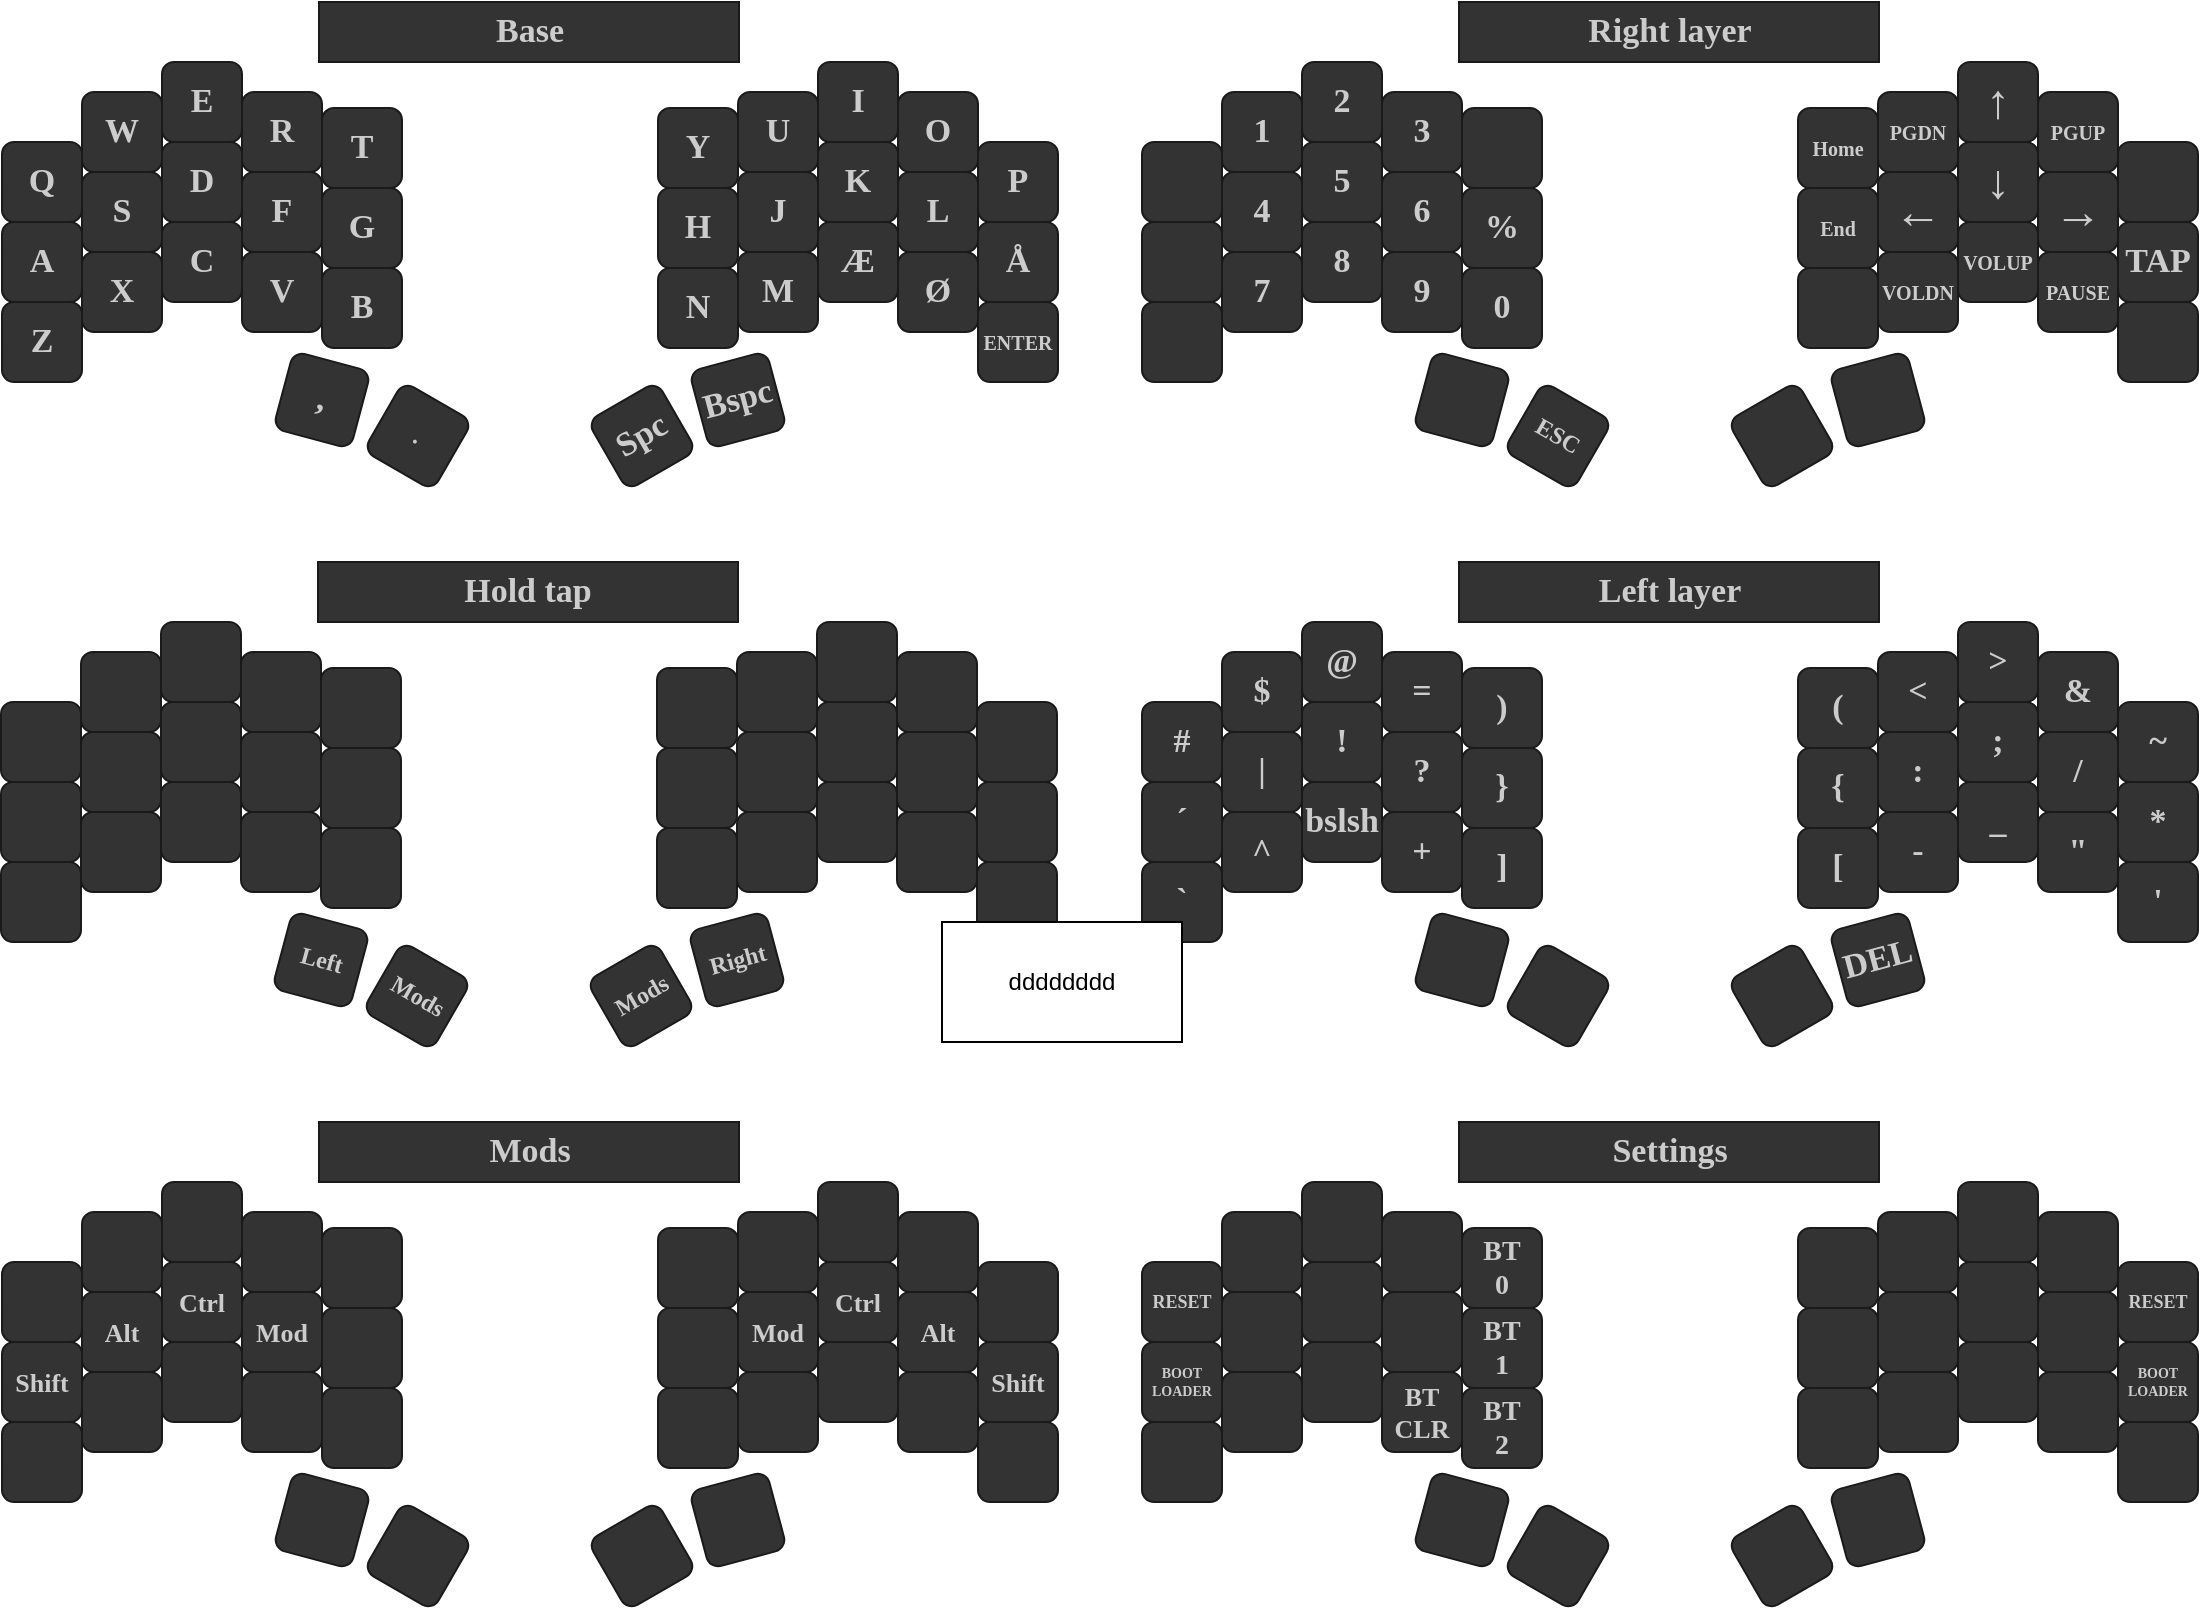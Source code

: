 <mxfile version="21.6.9" type="device">
  <diagram id="cfZ9pdTI_8xViSj4E6wb" name="Page-1">
    <mxGraphModel dx="2034" dy="1150" grid="1" gridSize="10" guides="1" tooltips="1" connect="1" arrows="1" fold="1" page="0" pageScale="1" pageWidth="827" pageHeight="1169" math="0" shadow="0">
      <root>
        <mxCell id="0" />
        <mxCell id="1" parent="0" />
        <mxCell id="qOO70KsoDbuKheBEqoZG-1" value="Q" style="whiteSpace=wrap;html=1;aspect=fixed;fontSize=17;fontFamily=Verdana;fontStyle=1;fontColor=#CCCCCC;fillColor=#333333;rounded=1;strokeColor=#1A1A1A;" parent="1" vertex="1">
          <mxGeometry x="150" y="110" width="40" height="40" as="geometry" />
        </mxCell>
        <mxCell id="qOO70KsoDbuKheBEqoZG-2" value="W" style="whiteSpace=wrap;html=1;aspect=fixed;fontSize=17;fontFamily=Verdana;fontStyle=1;fontColor=#CCCCCC;fillColor=#333333;rounded=1;strokeColor=#1A1A1A;" parent="1" vertex="1">
          <mxGeometry x="190" y="85" width="40" height="40" as="geometry" />
        </mxCell>
        <mxCell id="qOO70KsoDbuKheBEqoZG-3" value="E" style="whiteSpace=wrap;html=1;aspect=fixed;fontSize=17;fontFamily=Verdana;fontStyle=1;fontColor=#CCCCCC;fillColor=#333333;rounded=1;strokeColor=#1A1A1A;" parent="1" vertex="1">
          <mxGeometry x="230" y="70" width="40" height="40" as="geometry" />
        </mxCell>
        <mxCell id="qOO70KsoDbuKheBEqoZG-4" value="R" style="whiteSpace=wrap;html=1;aspect=fixed;fontSize=17;fontFamily=Verdana;fontStyle=1;fontColor=#CCCCCC;fillColor=#333333;rounded=1;strokeColor=#1A1A1A;" parent="1" vertex="1">
          <mxGeometry x="270" y="85" width="40" height="40" as="geometry" />
        </mxCell>
        <mxCell id="qOO70KsoDbuKheBEqoZG-5" value="T" style="whiteSpace=wrap;html=1;aspect=fixed;fontSize=17;fontFamily=Verdana;fontStyle=1;fontColor=#CCCCCC;fillColor=#333333;rounded=1;strokeColor=#1A1A1A;" parent="1" vertex="1">
          <mxGeometry x="310" y="93" width="40" height="40" as="geometry" />
        </mxCell>
        <mxCell id="qOO70KsoDbuKheBEqoZG-6" value="A" style="whiteSpace=wrap;html=1;aspect=fixed;fontSize=17;fontFamily=Verdana;fontStyle=1;fontColor=#CCCCCC;fillColor=#333333;rounded=1;strokeColor=#1A1A1A;" parent="1" vertex="1">
          <mxGeometry x="150" y="150" width="40" height="40" as="geometry" />
        </mxCell>
        <mxCell id="qOO70KsoDbuKheBEqoZG-7" value="S" style="whiteSpace=wrap;html=1;aspect=fixed;fontSize=17;fontFamily=Verdana;fontStyle=1;fontColor=#CCCCCC;fillColor=#333333;rounded=1;strokeColor=#1A1A1A;" parent="1" vertex="1">
          <mxGeometry x="190" y="125" width="40" height="40" as="geometry" />
        </mxCell>
        <mxCell id="qOO70KsoDbuKheBEqoZG-8" value="D" style="whiteSpace=wrap;html=1;aspect=fixed;fontSize=17;fontFamily=Verdana;fontStyle=1;fontColor=#CCCCCC;fillColor=#333333;rounded=1;strokeColor=#1A1A1A;" parent="1" vertex="1">
          <mxGeometry x="230" y="110" width="40" height="40" as="geometry" />
        </mxCell>
        <mxCell id="qOO70KsoDbuKheBEqoZG-9" value="F" style="whiteSpace=wrap;html=1;aspect=fixed;fontSize=17;fontFamily=Verdana;fontStyle=1;fontColor=#CCCCCC;fillColor=#333333;rounded=1;strokeColor=#1A1A1A;" parent="1" vertex="1">
          <mxGeometry x="270" y="125" width="40" height="40" as="geometry" />
        </mxCell>
        <mxCell id="qOO70KsoDbuKheBEqoZG-10" value="G" style="whiteSpace=wrap;html=1;aspect=fixed;fontSize=17;fontFamily=Verdana;fontStyle=1;fontColor=#CCCCCC;fillColor=#333333;rounded=1;strokeColor=#1A1A1A;" parent="1" vertex="1">
          <mxGeometry x="310" y="133" width="40" height="40" as="geometry" />
        </mxCell>
        <mxCell id="qOO70KsoDbuKheBEqoZG-11" value="Z" style="whiteSpace=wrap;html=1;aspect=fixed;fontSize=17;fontFamily=Verdana;fontStyle=1;fontColor=#CCCCCC;fillColor=#333333;rounded=1;strokeColor=#1A1A1A;" parent="1" vertex="1">
          <mxGeometry x="150" y="190" width="40" height="40" as="geometry" />
        </mxCell>
        <mxCell id="qOO70KsoDbuKheBEqoZG-12" value="X" style="whiteSpace=wrap;html=1;aspect=fixed;fontSize=17;fontFamily=Verdana;fontStyle=1;fontColor=#CCCCCC;fillColor=#333333;rounded=1;strokeColor=#1A1A1A;" parent="1" vertex="1">
          <mxGeometry x="190" y="165" width="40" height="40" as="geometry" />
        </mxCell>
        <mxCell id="qOO70KsoDbuKheBEqoZG-13" value="C" style="whiteSpace=wrap;html=1;aspect=fixed;fontSize=17;fontFamily=Verdana;fontStyle=1;fontColor=#CCCCCC;fillColor=#333333;rounded=1;strokeColor=#1A1A1A;" parent="1" vertex="1">
          <mxGeometry x="230" y="150" width="40" height="40" as="geometry" />
        </mxCell>
        <mxCell id="qOO70KsoDbuKheBEqoZG-14" value="V" style="whiteSpace=wrap;html=1;aspect=fixed;fontSize=17;fontFamily=Verdana;fontStyle=1;fontColor=#CCCCCC;fillColor=#333333;rounded=1;strokeColor=#1A1A1A;" parent="1" vertex="1">
          <mxGeometry x="270" y="165" width="40" height="40" as="geometry" />
        </mxCell>
        <mxCell id="qOO70KsoDbuKheBEqoZG-15" value="B" style="whiteSpace=wrap;html=1;aspect=fixed;fontSize=17;fontFamily=Verdana;fontStyle=1;fontColor=#CCCCCC;fillColor=#333333;rounded=1;strokeColor=#1A1A1A;" parent="1" vertex="1">
          <mxGeometry x="310" y="173" width="40" height="40" as="geometry" />
        </mxCell>
        <mxCell id="qOO70KsoDbuKheBEqoZG-16" value="," style="whiteSpace=wrap;html=1;aspect=fixed;rotation=15;fontSize=17;fontFamily=Verdana;fontStyle=1;fillColor=#333333;strokeColor=#1A1A1A;fontColor=#CCCCCC;rounded=1;" parent="1" vertex="1">
          <mxGeometry x="290" y="219" width="40" height="40" as="geometry" />
        </mxCell>
        <mxCell id="qOO70KsoDbuKheBEqoZG-17" value="." style="whiteSpace=wrap;html=1;aspect=fixed;rotation=30;fontSize=12;fontFamily=Verdana;fontStyle=1;fontColor=#CCCCCC;fillColor=#333333;rounded=1;strokeColor=#1A1A1A;" parent="1" vertex="1">
          <mxGeometry x="338" y="237" width="40" height="40" as="geometry" />
        </mxCell>
        <mxCell id="qOO70KsoDbuKheBEqoZG-18" value="Y" style="whiteSpace=wrap;html=1;aspect=fixed;fontSize=17;fontFamily=Verdana;fontStyle=1;fontColor=#CCCCCC;fillColor=#333333;rounded=1;strokeColor=#1A1A1A;" parent="1" vertex="1">
          <mxGeometry x="478" y="93" width="40" height="40" as="geometry" />
        </mxCell>
        <mxCell id="qOO70KsoDbuKheBEqoZG-19" value="U" style="whiteSpace=wrap;html=1;aspect=fixed;fontSize=17;fontFamily=Verdana;fontStyle=1;fontColor=#CCCCCC;fillColor=#333333;rounded=1;strokeColor=#1A1A1A;" parent="1" vertex="1">
          <mxGeometry x="518" y="85" width="40" height="40" as="geometry" />
        </mxCell>
        <mxCell id="qOO70KsoDbuKheBEqoZG-20" value="I" style="whiteSpace=wrap;html=1;aspect=fixed;fontSize=17;fontFamily=Verdana;fontStyle=1;fontColor=#CCCCCC;fillColor=#333333;rounded=1;strokeColor=#1A1A1A;" parent="1" vertex="1">
          <mxGeometry x="558" y="70" width="40" height="40" as="geometry" />
        </mxCell>
        <mxCell id="qOO70KsoDbuKheBEqoZG-21" value="O" style="whiteSpace=wrap;html=1;aspect=fixed;fontSize=17;fontFamily=Verdana;fontStyle=1;fontColor=#CCCCCC;fillColor=#333333;rounded=1;strokeColor=#1A1A1A;" parent="1" vertex="1">
          <mxGeometry x="598" y="85" width="40" height="40" as="geometry" />
        </mxCell>
        <mxCell id="qOO70KsoDbuKheBEqoZG-22" value="P" style="whiteSpace=wrap;html=1;aspect=fixed;fontSize=17;fontFamily=Verdana;fontStyle=1;fontColor=#CCCCCC;fillColor=#333333;rounded=1;strokeColor=#1A1A1A;" parent="1" vertex="1">
          <mxGeometry x="638" y="110" width="40" height="40" as="geometry" />
        </mxCell>
        <mxCell id="qOO70KsoDbuKheBEqoZG-23" value="H" style="whiteSpace=wrap;html=1;aspect=fixed;fontSize=17;fontFamily=Verdana;fontStyle=1;fontColor=#CCCCCC;fillColor=#333333;rounded=1;strokeColor=#1A1A1A;" parent="1" vertex="1">
          <mxGeometry x="478" y="133" width="40" height="40" as="geometry" />
        </mxCell>
        <mxCell id="qOO70KsoDbuKheBEqoZG-24" value="J" style="whiteSpace=wrap;html=1;aspect=fixed;fontSize=17;fontFamily=Verdana;fontStyle=1;fontColor=#CCCCCC;fillColor=#333333;rounded=1;strokeColor=#1A1A1A;" parent="1" vertex="1">
          <mxGeometry x="518" y="125" width="40" height="40" as="geometry" />
        </mxCell>
        <mxCell id="qOO70KsoDbuKheBEqoZG-25" value="K" style="whiteSpace=wrap;html=1;aspect=fixed;fontSize=17;fontFamily=Verdana;fontStyle=1;fontColor=#CCCCCC;fillColor=#333333;rounded=1;strokeColor=#1A1A1A;" parent="1" vertex="1">
          <mxGeometry x="558" y="110" width="40" height="40" as="geometry" />
        </mxCell>
        <mxCell id="qOO70KsoDbuKheBEqoZG-26" value="L" style="whiteSpace=wrap;html=1;aspect=fixed;fontSize=17;fontFamily=Verdana;fontStyle=1;fontColor=#CCCCCC;fillColor=#333333;rounded=1;strokeColor=#1A1A1A;" parent="1" vertex="1">
          <mxGeometry x="598" y="125" width="40" height="40" as="geometry" />
        </mxCell>
        <mxCell id="qOO70KsoDbuKheBEqoZG-27" value="Å" style="whiteSpace=wrap;html=1;aspect=fixed;fontSize=17;fontFamily=Verdana;fontStyle=1;fontColor=#CCCCCC;fillColor=#333333;rounded=1;strokeColor=#1A1A1A;" parent="1" vertex="1">
          <mxGeometry x="638" y="150" width="40" height="40" as="geometry" />
        </mxCell>
        <mxCell id="qOO70KsoDbuKheBEqoZG-28" value="N" style="whiteSpace=wrap;html=1;aspect=fixed;fontSize=17;fontFamily=Verdana;fontStyle=1;fontColor=#CCCCCC;fillColor=#333333;rounded=1;strokeColor=#1A1A1A;" parent="1" vertex="1">
          <mxGeometry x="478" y="173" width="40" height="40" as="geometry" />
        </mxCell>
        <mxCell id="qOO70KsoDbuKheBEqoZG-29" value="M" style="whiteSpace=wrap;html=1;aspect=fixed;fontSize=17;fontFamily=Verdana;fontStyle=1;fontColor=#CCCCCC;fillColor=#333333;rounded=1;strokeColor=#1A1A1A;" parent="1" vertex="1">
          <mxGeometry x="518" y="165" width="40" height="40" as="geometry" />
        </mxCell>
        <mxCell id="qOO70KsoDbuKheBEqoZG-30" value="Æ" style="whiteSpace=wrap;html=1;aspect=fixed;fontSize=17;fontFamily=Verdana;fontStyle=1;fontColor=#CCCCCC;fillColor=#333333;rounded=1;strokeColor=#1A1A1A;" parent="1" vertex="1">
          <mxGeometry x="558" y="150" width="40" height="40" as="geometry" />
        </mxCell>
        <mxCell id="qOO70KsoDbuKheBEqoZG-31" value="Ø" style="whiteSpace=wrap;html=1;aspect=fixed;fontSize=17;fontFamily=Verdana;fontStyle=1;fontColor=#CCCCCC;fillColor=#333333;rounded=1;strokeColor=#1A1A1A;" parent="1" vertex="1">
          <mxGeometry x="598" y="165" width="40" height="40" as="geometry" />
        </mxCell>
        <mxCell id="qOO70KsoDbuKheBEqoZG-32" value="ENTER" style="whiteSpace=wrap;html=1;aspect=fixed;fontSize=10;fontFamily=Verdana;fontStyle=1;fontColor=#CCCCCC;fillColor=#333333;rounded=1;strokeColor=#1A1A1A;" parent="1" vertex="1">
          <mxGeometry x="638" y="190" width="40" height="40" as="geometry" />
        </mxCell>
        <mxCell id="qOO70KsoDbuKheBEqoZG-33" value="Spc" style="whiteSpace=wrap;html=1;aspect=fixed;rotation=-30;fontSize=17;fontFamily=Verdana;fontStyle=1;fontColor=#CCCCCC;fillColor=#333333;rounded=1;strokeColor=#1A1A1A;" parent="1" vertex="1">
          <mxGeometry x="450" y="237" width="40" height="40" as="geometry" />
        </mxCell>
        <mxCell id="qOO70KsoDbuKheBEqoZG-34" value="Bspc" style="whiteSpace=wrap;html=1;aspect=fixed;rotation=-15;fontSize=17;fontFamily=Verdana;fontStyle=1;fillColor=#333333;strokeColor=#1A1A1A;fontColor=#CCCCCC;rounded=1;" parent="1" vertex="1">
          <mxGeometry x="498" y="219" width="40" height="40" as="geometry" />
        </mxCell>
        <mxCell id="qOO70KsoDbuKheBEqoZG-35" value="&lt;b&gt;Base&lt;/b&gt;" style="rounded=0;whiteSpace=wrap;html=1;fontFamily=Verdana;fontSize=17;fontColor=#CCCCCC;fillColor=#333333;strokeColor=#1A1A1A;" parent="1" vertex="1">
          <mxGeometry x="308.5" y="40" width="210" height="30" as="geometry" />
        </mxCell>
        <mxCell id="qOO70KsoDbuKheBEqoZG-235" style="edgeStyle=orthogonalEdgeStyle;rounded=1;orthogonalLoop=1;jettySize=auto;html=1;exitX=0.5;exitY=1;exitDx=0;exitDy=0;fontFamily=Verdana;fontSize=14;fontColor=#CCCCCC;strokeColor=#1A1A1A;" parent="1" edge="1">
          <mxGeometry relative="1" as="geometry">
            <mxPoint x="780.0" y="600" as="sourcePoint" />
            <mxPoint x="780.0" y="600" as="targetPoint" />
          </mxGeometry>
        </mxCell>
        <mxCell id="-LXJKEoiE8uKDlhNojhN-36" value="RESET" style="whiteSpace=wrap;html=1;aspect=fixed;fontSize=9;fontFamily=Verdana;fontStyle=1;fontColor=#CCCCCC;fillColor=#333333;rounded=1;strokeColor=#1A1A1A;" parent="1" vertex="1">
          <mxGeometry x="720" y="670" width="40" height="40" as="geometry" />
        </mxCell>
        <mxCell id="-LXJKEoiE8uKDlhNojhN-37" value="" style="whiteSpace=wrap;html=1;aspect=fixed;fontSize=17;fontFamily=Verdana;fontStyle=1;fontColor=#CCCCCC;fillColor=#333333;rounded=1;strokeColor=#1A1A1A;" parent="1" vertex="1">
          <mxGeometry x="760" y="645" width="40" height="40" as="geometry" />
        </mxCell>
        <mxCell id="-LXJKEoiE8uKDlhNojhN-38" value="" style="whiteSpace=wrap;html=1;aspect=fixed;fontSize=17;fontFamily=Verdana;fontStyle=1;fontColor=#CCCCCC;fillColor=#333333;rounded=1;strokeColor=#1A1A1A;" parent="1" vertex="1">
          <mxGeometry x="800" y="630" width="40" height="40" as="geometry" />
        </mxCell>
        <mxCell id="-LXJKEoiE8uKDlhNojhN-41" value="&lt;div style=&quot;font-size: 7px;&quot;&gt;BOOT&lt;/div&gt;&lt;div style=&quot;font-size: 7px;&quot;&gt;LOADER&lt;br style=&quot;font-size: 7px;&quot;&gt;&lt;/div&gt;" style="whiteSpace=wrap;html=1;aspect=fixed;fontSize=7;fontFamily=Verdana;fontStyle=1;fontColor=#CCCCCC;fillColor=#333333;rounded=1;strokeColor=#1A1A1A;" parent="1" vertex="1">
          <mxGeometry x="720" y="710" width="40" height="40" as="geometry" />
        </mxCell>
        <mxCell id="-LXJKEoiE8uKDlhNojhN-42" value="" style="whiteSpace=wrap;html=1;aspect=fixed;fontSize=17;fontFamily=Verdana;fontStyle=1;fontColor=#CCCCCC;fillColor=#333333;rounded=1;strokeColor=#1A1A1A;" parent="1" vertex="1">
          <mxGeometry x="760" y="685" width="40" height="40" as="geometry" />
        </mxCell>
        <mxCell id="-LXJKEoiE8uKDlhNojhN-43" value="" style="whiteSpace=wrap;html=1;aspect=fixed;fontSize=17;fontFamily=Verdana;fontStyle=1;fontColor=#CCCCCC;fillColor=#333333;rounded=1;strokeColor=#1A1A1A;" parent="1" vertex="1">
          <mxGeometry x="800" y="670" width="40" height="40" as="geometry" />
        </mxCell>
        <mxCell id="-LXJKEoiE8uKDlhNojhN-44" value="" style="whiteSpace=wrap;html=1;aspect=fixed;fontSize=17;fontFamily=Verdana;fontStyle=1;fontColor=#CCCCCC;fillColor=#333333;rounded=1;strokeColor=#1A1A1A;" parent="1" vertex="1">
          <mxGeometry x="840" y="685" width="40" height="40" as="geometry" />
        </mxCell>
        <mxCell id="-LXJKEoiE8uKDlhNojhN-46" value="" style="whiteSpace=wrap;html=1;aspect=fixed;fontSize=17;fontFamily=Verdana;fontStyle=1;fontColor=#CCCCCC;fillColor=#333333;rounded=1;strokeColor=#1A1A1A;" parent="1" vertex="1">
          <mxGeometry x="720" y="750" width="40" height="40" as="geometry" />
        </mxCell>
        <mxCell id="-LXJKEoiE8uKDlhNojhN-47" value="" style="whiteSpace=wrap;html=1;aspect=fixed;fontSize=17;fontFamily=Verdana;fontStyle=1;fontColor=#CCCCCC;fillColor=#333333;rounded=1;strokeColor=#1A1A1A;" parent="1" vertex="1">
          <mxGeometry x="760" y="725" width="40" height="40" as="geometry" />
        </mxCell>
        <mxCell id="-LXJKEoiE8uKDlhNojhN-48" value="" style="whiteSpace=wrap;html=1;aspect=fixed;fontSize=17;fontFamily=Verdana;fontStyle=1;fontColor=#CCCCCC;fillColor=#333333;rounded=1;strokeColor=#1A1A1A;" parent="1" vertex="1">
          <mxGeometry x="800" y="710" width="40" height="40" as="geometry" />
        </mxCell>
        <mxCell id="-LXJKEoiE8uKDlhNojhN-49" value="&lt;div style=&quot;font-size: 13px;&quot;&gt;BT&lt;/div&gt;&lt;div style=&quot;font-size: 13px;&quot;&gt;CLR&lt;br style=&quot;font-size: 13px;&quot;&gt;&lt;/div&gt;" style="whiteSpace=wrap;html=1;aspect=fixed;fontSize=13;fontFamily=Verdana;fontStyle=1;fontColor=#CCCCCC;fillColor=#333333;rounded=1;strokeColor=#1A1A1A;" parent="1" vertex="1">
          <mxGeometry x="840" y="725" width="40" height="40" as="geometry" />
        </mxCell>
        <mxCell id="-LXJKEoiE8uKDlhNojhN-51" value="" style="whiteSpace=wrap;html=1;aspect=fixed;rotation=15;fontSize=17;fontFamily=Verdana;fontStyle=1;fontColor=#CCCCCC;fillColor=#333333;rounded=1;strokeColor=#1A1A1A;" parent="1" vertex="1">
          <mxGeometry x="860" y="779" width="40" height="40" as="geometry" />
        </mxCell>
        <mxCell id="-LXJKEoiE8uKDlhNojhN-52" value="" style="whiteSpace=wrap;html=1;aspect=fixed;rotation=30;fontSize=17;fontFamily=Verdana;fontStyle=1;fontColor=#CCCCCC;fillColor=#333333;rounded=1;strokeColor=#1A1A1A;" parent="1" vertex="1">
          <mxGeometry x="908" y="797" width="40" height="40" as="geometry" />
        </mxCell>
        <mxCell id="-LXJKEoiE8uKDlhNojhN-54" value="" style="whiteSpace=wrap;html=1;aspect=fixed;fontSize=17;fontFamily=Verdana;fontStyle=1;fontColor=#CCCCCC;fillColor=#333333;rounded=1;strokeColor=#1A1A1A;" parent="1" vertex="1">
          <mxGeometry x="1088" y="645" width="40" height="40" as="geometry" />
        </mxCell>
        <mxCell id="-LXJKEoiE8uKDlhNojhN-55" value="" style="whiteSpace=wrap;html=1;aspect=fixed;fontSize=17;fontFamily=Verdana;fontStyle=1;fontColor=#CCCCCC;fillColor=#333333;rounded=1;strokeColor=#1A1A1A;" parent="1" vertex="1">
          <mxGeometry x="1128" y="630" width="40" height="40" as="geometry" />
        </mxCell>
        <mxCell id="-LXJKEoiE8uKDlhNojhN-56" value="" style="whiteSpace=wrap;html=1;aspect=fixed;fontSize=17;fontFamily=Verdana;fontStyle=1;fontColor=#CCCCCC;fillColor=#333333;rounded=1;strokeColor=#1A1A1A;" parent="1" vertex="1">
          <mxGeometry x="1168" y="645" width="40" height="40" as="geometry" />
        </mxCell>
        <mxCell id="-LXJKEoiE8uKDlhNojhN-57" value="RESET" style="whiteSpace=wrap;html=1;aspect=fixed;fontSize=9;fontFamily=Verdana;fontStyle=1;fontColor=#CCCCCC;fillColor=#333333;rounded=1;strokeColor=#1A1A1A;" parent="1" vertex="1">
          <mxGeometry x="1208" y="670" width="40" height="40" as="geometry" />
        </mxCell>
        <mxCell id="-LXJKEoiE8uKDlhNojhN-59" value="" style="whiteSpace=wrap;html=1;aspect=fixed;fontSize=17;fontFamily=Verdana;fontStyle=1;fontColor=#CCCCCC;fillColor=#333333;rounded=1;strokeColor=#1A1A1A;" parent="1" vertex="1">
          <mxGeometry x="1088" y="685" width="40" height="40" as="geometry" />
        </mxCell>
        <mxCell id="-LXJKEoiE8uKDlhNojhN-60" value="" style="whiteSpace=wrap;html=1;aspect=fixed;fontSize=17;fontFamily=Verdana;fontStyle=1;fontColor=#CCCCCC;fillColor=#333333;rounded=1;strokeColor=#1A1A1A;" parent="1" vertex="1">
          <mxGeometry x="1128" y="670" width="40" height="40" as="geometry" />
        </mxCell>
        <mxCell id="-LXJKEoiE8uKDlhNojhN-61" value="" style="whiteSpace=wrap;html=1;aspect=fixed;fontSize=17;fontFamily=Verdana;fontStyle=1;fontColor=#CCCCCC;fillColor=#333333;rounded=1;strokeColor=#1A1A1A;" parent="1" vertex="1">
          <mxGeometry x="1168" y="685" width="40" height="40" as="geometry" />
        </mxCell>
        <mxCell id="-LXJKEoiE8uKDlhNojhN-62" value="&lt;div style=&quot;font-size: 7px;&quot;&gt;BOOT&lt;/div&gt;&lt;div style=&quot;font-size: 7px;&quot;&gt;LOADER&lt;br style=&quot;font-size: 7px;&quot;&gt;&lt;/div&gt;" style="whiteSpace=wrap;html=1;aspect=fixed;fontSize=7;fontFamily=Verdana;fontStyle=1;fontColor=#CCCCCC;fillColor=#333333;rounded=1;strokeColor=#1A1A1A;" parent="1" vertex="1">
          <mxGeometry x="1208" y="710" width="40" height="40" as="geometry" />
        </mxCell>
        <mxCell id="-LXJKEoiE8uKDlhNojhN-64" value="" style="whiteSpace=wrap;html=1;aspect=fixed;fontSize=17;fontFamily=Verdana;fontStyle=1;fontColor=#CCCCCC;fillColor=#333333;rounded=1;strokeColor=#1A1A1A;" parent="1" vertex="1">
          <mxGeometry x="1088" y="725" width="40" height="40" as="geometry" />
        </mxCell>
        <mxCell id="-LXJKEoiE8uKDlhNojhN-65" value="" style="whiteSpace=wrap;html=1;aspect=fixed;fontSize=17;fontFamily=Verdana;fontStyle=1;fontColor=#CCCCCC;fillColor=#333333;rounded=1;strokeColor=#1A1A1A;" parent="1" vertex="1">
          <mxGeometry x="1128" y="710" width="40" height="40" as="geometry" />
        </mxCell>
        <mxCell id="-LXJKEoiE8uKDlhNojhN-66" value="" style="whiteSpace=wrap;html=1;aspect=fixed;fontSize=17;fontFamily=Verdana;fontStyle=1;fontColor=#CCCCCC;fillColor=#333333;rounded=1;strokeColor=#1A1A1A;" parent="1" vertex="1">
          <mxGeometry x="1168" y="725" width="40" height="40" as="geometry" />
        </mxCell>
        <mxCell id="-LXJKEoiE8uKDlhNojhN-67" value="" style="whiteSpace=wrap;html=1;aspect=fixed;fontSize=11;fontFamily=Verdana;fontStyle=1;fontColor=#CCCCCC;fillColor=#333333;rounded=1;strokeColor=#1A1A1A;" parent="1" vertex="1">
          <mxGeometry x="1208" y="750" width="40" height="40" as="geometry" />
        </mxCell>
        <mxCell id="-LXJKEoiE8uKDlhNojhN-68" value="" style="whiteSpace=wrap;html=1;aspect=fixed;rotation=-30;fontSize=17;fontFamily=Verdana;fontStyle=1;fontColor=#CCCCCC;fillColor=#333333;strokeColor=#1A1A1A;rounded=1;shadow=0;glass=0;sketch=0;" parent="1" vertex="1">
          <mxGeometry x="1020" y="797" width="40" height="40" as="geometry" />
        </mxCell>
        <mxCell id="-LXJKEoiE8uKDlhNojhN-69" value="" style="whiteSpace=wrap;html=1;aspect=fixed;rotation=-15;fontSize=17;fontFamily=Verdana;fontStyle=1;fontColor=#CCCCCC;fillColor=#333333;strokeColor=#1A1A1A;rounded=1;shadow=0;glass=0;sketch=0;" parent="1" vertex="1">
          <mxGeometry x="1068" y="779" width="40" height="40" as="geometry" />
        </mxCell>
        <mxCell id="-LXJKEoiE8uKDlhNojhN-70" value="Settings" style="rounded=0;whiteSpace=wrap;html=1;fontFamily=Verdana;fontSize=17;fontStyle=1;fillColor=#333333;strokeColor=#1A1A1A;fontColor=#CCCCCC;" parent="1" vertex="1">
          <mxGeometry x="878.5" y="600" width="210" height="30" as="geometry" />
        </mxCell>
        <mxCell id="-LXJKEoiE8uKDlhNojhN-71" value="BT&lt;br style=&quot;font-size: 14px;&quot;&gt;0" style="whiteSpace=wrap;html=1;aspect=fixed;fontSize=14;fontFamily=Verdana;fontStyle=1;fillColor=#333333;strokeColor=#1A1A1A;fontColor=#CCCCCC;rounded=1;" parent="1" vertex="1">
          <mxGeometry x="880" y="653" width="40" height="40" as="geometry" />
        </mxCell>
        <mxCell id="-LXJKEoiE8uKDlhNojhN-73" value="BT&lt;br style=&quot;font-size: 14px;&quot;&gt;1" style="whiteSpace=wrap;html=1;aspect=fixed;fontSize=14;fontFamily=Verdana;fontStyle=1;fillColor=#333333;strokeColor=#1A1A1A;fontColor=#CCCCCC;rounded=1;" parent="1" vertex="1">
          <mxGeometry x="880" y="693" width="40" height="40" as="geometry" />
        </mxCell>
        <mxCell id="-LXJKEoiE8uKDlhNojhN-74" value="BT&lt;br style=&quot;font-size: 14px;&quot;&gt;2" style="whiteSpace=wrap;html=1;aspect=fixed;fontSize=14;fontFamily=Verdana;fontStyle=1;fillColor=#333333;strokeColor=#1A1A1A;fontColor=#CCCCCC;rounded=1;" parent="1" vertex="1">
          <mxGeometry x="880" y="733" width="40" height="40" as="geometry" />
        </mxCell>
        <mxCell id="-LXJKEoiE8uKDlhNojhN-75" value="" style="whiteSpace=wrap;html=1;aspect=fixed;fontSize=14;fontFamily=Verdana;fontStyle=1;fillColor=#333333;strokeColor=#1A1A1A;fontColor=#CCCCCC;rounded=1;" parent="1" vertex="1">
          <mxGeometry x="1048" y="653" width="40" height="40" as="geometry" />
        </mxCell>
        <mxCell id="-LXJKEoiE8uKDlhNojhN-76" value="" style="whiteSpace=wrap;html=1;aspect=fixed;fontSize=14;fontFamily=Verdana;fontStyle=1;fillColor=#333333;strokeColor=#1A1A1A;fontColor=#CCCCCC;rounded=1;" parent="1" vertex="1">
          <mxGeometry x="1048" y="693" width="40" height="40" as="geometry" />
        </mxCell>
        <mxCell id="-LXJKEoiE8uKDlhNojhN-77" value="" style="whiteSpace=wrap;html=1;aspect=fixed;fontSize=14;fontFamily=Verdana;fontStyle=1;fillColor=#333333;strokeColor=#1A1A1A;fontColor=#CCCCCC;rounded=1;" parent="1" vertex="1">
          <mxGeometry x="1048" y="733" width="40" height="40" as="geometry" />
        </mxCell>
        <mxCell id="-LXJKEoiE8uKDlhNojhN-78" value="" style="whiteSpace=wrap;html=1;aspect=fixed;fontSize=14;fontFamily=Verdana;fontStyle=1;fillColor=#333333;strokeColor=#1A1A1A;fontColor=#CCCCCC;rounded=1;" parent="1" vertex="1">
          <mxGeometry x="840" y="645" width="40" height="40" as="geometry" />
        </mxCell>
        <mxCell id="KZa7RMUpzm1QHLMbFxHb-3" value="" style="whiteSpace=wrap;html=1;aspect=fixed;fontSize=17;fontFamily=Verdana;fontStyle=1;fontColor=#CCCCCC;fillColor=#333333;rounded=1;strokeColor=#1A1A1A;" parent="1" vertex="1">
          <mxGeometry x="720" y="110" width="40" height="40" as="geometry" />
        </mxCell>
        <mxCell id="KZa7RMUpzm1QHLMbFxHb-4" value="1" style="whiteSpace=wrap;html=1;aspect=fixed;fontSize=17;fontFamily=Verdana;fontStyle=1;fontColor=#CCCCCC;fillColor=#333333;rounded=1;strokeColor=#1A1A1A;" parent="1" vertex="1">
          <mxGeometry x="760" y="85" width="40" height="40" as="geometry" />
        </mxCell>
        <mxCell id="KZa7RMUpzm1QHLMbFxHb-5" value="2" style="whiteSpace=wrap;html=1;aspect=fixed;fontSize=17;fontFamily=Verdana;fontStyle=1;fontColor=#CCCCCC;fillColor=#333333;rounded=1;strokeColor=#1A1A1A;" parent="1" vertex="1">
          <mxGeometry x="800" y="70" width="40" height="40" as="geometry" />
        </mxCell>
        <mxCell id="KZa7RMUpzm1QHLMbFxHb-6" value="3" style="whiteSpace=wrap;html=1;aspect=fixed;fontSize=17;fontFamily=Verdana;fontStyle=1;fontColor=#CCCCCC;fillColor=#333333;rounded=1;strokeColor=#1A1A1A;" parent="1" vertex="1">
          <mxGeometry x="840" y="85" width="40" height="40" as="geometry" />
        </mxCell>
        <mxCell id="KZa7RMUpzm1QHLMbFxHb-7" value="" style="whiteSpace=wrap;html=1;aspect=fixed;fontSize=17;fontFamily=Verdana;fontStyle=1;fontColor=#CCCCCC;fillColor=#333333;rounded=1;strokeColor=#1A1A1A;" parent="1" vertex="1">
          <mxGeometry x="880" y="93" width="40" height="40" as="geometry" />
        </mxCell>
        <mxCell id="KZa7RMUpzm1QHLMbFxHb-8" value="" style="whiteSpace=wrap;html=1;aspect=fixed;fontSize=17;fontFamily=Verdana;fontStyle=1;fontColor=#CCCCCC;fillColor=#333333;rounded=1;strokeColor=#1A1A1A;" parent="1" vertex="1">
          <mxGeometry x="720" y="150" width="40" height="40" as="geometry" />
        </mxCell>
        <mxCell id="KZa7RMUpzm1QHLMbFxHb-9" value="4" style="whiteSpace=wrap;html=1;aspect=fixed;fontSize=17;fontFamily=Verdana;fontStyle=1;fontColor=#CCCCCC;fillColor=#333333;rounded=1;strokeColor=#1A1A1A;" parent="1" vertex="1">
          <mxGeometry x="760" y="125" width="40" height="40" as="geometry" />
        </mxCell>
        <mxCell id="KZa7RMUpzm1QHLMbFxHb-10" value="5" style="whiteSpace=wrap;html=1;aspect=fixed;fontSize=17;fontFamily=Verdana;fontStyle=1;fontColor=#CCCCCC;fillColor=#333333;rounded=1;strokeColor=#1A1A1A;" parent="1" vertex="1">
          <mxGeometry x="800" y="110" width="40" height="40" as="geometry" />
        </mxCell>
        <mxCell id="KZa7RMUpzm1QHLMbFxHb-11" value="6" style="whiteSpace=wrap;html=1;aspect=fixed;fontSize=17;fontFamily=Verdana;fontStyle=1;fontColor=#CCCCCC;fillColor=#333333;rounded=1;strokeColor=#1A1A1A;" parent="1" vertex="1">
          <mxGeometry x="840" y="125" width="40" height="40" as="geometry" />
        </mxCell>
        <mxCell id="KZa7RMUpzm1QHLMbFxHb-12" value="%" style="whiteSpace=wrap;html=1;aspect=fixed;fontSize=17;fontFamily=Verdana;fontStyle=1;fontColor=#CCCCCC;fillColor=#333333;rounded=1;strokeColor=#1A1A1A;" parent="1" vertex="1">
          <mxGeometry x="880" y="133" width="40" height="40" as="geometry" />
        </mxCell>
        <mxCell id="KZa7RMUpzm1QHLMbFxHb-13" value="" style="whiteSpace=wrap;html=1;aspect=fixed;fontSize=17;fontFamily=Verdana;fontStyle=1;fontColor=#CCCCCC;fillColor=#333333;rounded=1;strokeColor=#1A1A1A;" parent="1" vertex="1">
          <mxGeometry x="720" y="190" width="40" height="40" as="geometry" />
        </mxCell>
        <mxCell id="KZa7RMUpzm1QHLMbFxHb-14" value="7" style="whiteSpace=wrap;html=1;aspect=fixed;fontSize=17;fontFamily=Verdana;fontStyle=1;fontColor=#CCCCCC;fillColor=#333333;rounded=1;strokeColor=#1A1A1A;" parent="1" vertex="1">
          <mxGeometry x="760" y="165" width="40" height="40" as="geometry" />
        </mxCell>
        <mxCell id="KZa7RMUpzm1QHLMbFxHb-15" value="8" style="whiteSpace=wrap;html=1;aspect=fixed;fontSize=17;fontFamily=Verdana;fontStyle=1;fontColor=#CCCCCC;fillColor=#333333;rounded=1;strokeColor=#1A1A1A;" parent="1" vertex="1">
          <mxGeometry x="800" y="150" width="40" height="40" as="geometry" />
        </mxCell>
        <mxCell id="KZa7RMUpzm1QHLMbFxHb-16" value="9" style="whiteSpace=wrap;html=1;aspect=fixed;fontSize=17;fontFamily=Verdana;fontStyle=1;fontColor=#CCCCCC;fillColor=#333333;rounded=1;strokeColor=#1A1A1A;" parent="1" vertex="1">
          <mxGeometry x="840" y="165" width="40" height="40" as="geometry" />
        </mxCell>
        <mxCell id="KZa7RMUpzm1QHLMbFxHb-17" value="0" style="whiteSpace=wrap;html=1;aspect=fixed;fontSize=17;fontFamily=Verdana;fontStyle=1;fontColor=#CCCCCC;fillColor=#333333;rounded=1;strokeColor=#1A1A1A;" parent="1" vertex="1">
          <mxGeometry x="880" y="173" width="40" height="40" as="geometry" />
        </mxCell>
        <mxCell id="KZa7RMUpzm1QHLMbFxHb-18" value="" style="whiteSpace=wrap;html=1;aspect=fixed;rotation=15;fontSize=17;fontFamily=Verdana;fontStyle=1;fillColor=#333333;strokeColor=#1A1A1A;fontColor=#CCCCCC;rounded=1;" parent="1" vertex="1">
          <mxGeometry x="860" y="219" width="40" height="40" as="geometry" />
        </mxCell>
        <mxCell id="KZa7RMUpzm1QHLMbFxHb-19" value="ESC" style="whiteSpace=wrap;html=1;aspect=fixed;rotation=30;fontSize=12;fontFamily=Verdana;fontStyle=1;fontColor=#CCCCCC;fillColor=#333333;rounded=1;strokeColor=#1A1A1A;" parent="1" vertex="1">
          <mxGeometry x="908" y="237" width="40" height="40" as="geometry" />
        </mxCell>
        <mxCell id="KZa7RMUpzm1QHLMbFxHb-20" value="Home" style="whiteSpace=wrap;html=1;aspect=fixed;fontSize=10;fontFamily=Verdana;fontStyle=1;fontColor=#CCCCCC;fillColor=#333333;rounded=1;strokeColor=#1A1A1A;" parent="1" vertex="1">
          <mxGeometry x="1048" y="93" width="40" height="40" as="geometry" />
        </mxCell>
        <mxCell id="KZa7RMUpzm1QHLMbFxHb-21" value="PGDN" style="whiteSpace=wrap;html=1;aspect=fixed;fontSize=10;fontFamily=Verdana;fontStyle=1;fontColor=#CCCCCC;fillColor=#333333;rounded=1;strokeColor=#1A1A1A;" parent="1" vertex="1">
          <mxGeometry x="1088" y="85" width="40" height="40" as="geometry" />
        </mxCell>
        <mxCell id="KZa7RMUpzm1QHLMbFxHb-22" value="↑" style="whiteSpace=wrap;html=1;aspect=fixed;fontSize=24;fontFamily=Verdana;fontStyle=1;fontColor=#CCCCCC;fillColor=#333333;rounded=1;strokeColor=#1A1A1A;" parent="1" vertex="1">
          <mxGeometry x="1128" y="70" width="40" height="40" as="geometry" />
        </mxCell>
        <mxCell id="KZa7RMUpzm1QHLMbFxHb-23" value="PGUP" style="whiteSpace=wrap;html=1;aspect=fixed;fontSize=10;fontFamily=Verdana;fontStyle=1;fontColor=#CCCCCC;fillColor=#333333;rounded=1;strokeColor=#1A1A1A;" parent="1" vertex="1">
          <mxGeometry x="1168" y="85" width="40" height="40" as="geometry" />
        </mxCell>
        <mxCell id="KZa7RMUpzm1QHLMbFxHb-24" value="" style="whiteSpace=wrap;html=1;aspect=fixed;fontSize=17;fontFamily=Verdana;fontStyle=1;fontColor=#CCCCCC;fillColor=#333333;rounded=1;strokeColor=#1A1A1A;" parent="1" vertex="1">
          <mxGeometry x="1208" y="110" width="40" height="40" as="geometry" />
        </mxCell>
        <mxCell id="KZa7RMUpzm1QHLMbFxHb-25" value="End" style="whiteSpace=wrap;html=1;aspect=fixed;fontSize=10;fontFamily=Verdana;fontStyle=1;fontColor=#CCCCCC;fillColor=#333333;rounded=1;strokeColor=#1A1A1A;" parent="1" vertex="1">
          <mxGeometry x="1048" y="133" width="40" height="40" as="geometry" />
        </mxCell>
        <mxCell id="KZa7RMUpzm1QHLMbFxHb-26" value="←" style="whiteSpace=wrap;html=1;aspect=fixed;fontSize=24;fontFamily=Verdana;fontStyle=1;fontColor=#CCCCCC;fillColor=#333333;rounded=1;strokeColor=#1A1A1A;" parent="1" vertex="1">
          <mxGeometry x="1088" y="125" width="40" height="40" as="geometry" />
        </mxCell>
        <mxCell id="KZa7RMUpzm1QHLMbFxHb-27" value="↓" style="whiteSpace=wrap;html=1;aspect=fixed;fontSize=24;fontFamily=Verdana;fontStyle=1;fontColor=#CCCCCC;fillColor=#333333;rounded=1;strokeColor=#1A1A1A;" parent="1" vertex="1">
          <mxGeometry x="1128" y="110" width="40" height="40" as="geometry" />
        </mxCell>
        <mxCell id="KZa7RMUpzm1QHLMbFxHb-28" value="→" style="whiteSpace=wrap;html=1;aspect=fixed;fontSize=24;fontFamily=Verdana;fontStyle=1;fontColor=#CCCCCC;fillColor=#333333;rounded=1;strokeColor=#1A1A1A;" parent="1" vertex="1">
          <mxGeometry x="1168" y="125" width="40" height="40" as="geometry" />
        </mxCell>
        <mxCell id="KZa7RMUpzm1QHLMbFxHb-29" value="TAP" style="whiteSpace=wrap;html=1;aspect=fixed;fontSize=17;fontFamily=Verdana;fontStyle=1;fontColor=#CCCCCC;fillColor=#333333;rounded=1;strokeColor=#1A1A1A;" parent="1" vertex="1">
          <mxGeometry x="1208" y="150" width="40" height="40" as="geometry" />
        </mxCell>
        <mxCell id="KZa7RMUpzm1QHLMbFxHb-30" value="" style="whiteSpace=wrap;html=1;aspect=fixed;fontSize=17;fontFamily=Verdana;fontStyle=1;fontColor=#CCCCCC;fillColor=#333333;rounded=1;strokeColor=#1A1A1A;" parent="1" vertex="1">
          <mxGeometry x="1048" y="173" width="40" height="40" as="geometry" />
        </mxCell>
        <mxCell id="KZa7RMUpzm1QHLMbFxHb-31" value="VOLDN" style="whiteSpace=wrap;html=1;aspect=fixed;fontSize=10;fontFamily=Verdana;fontStyle=1;fontColor=#CCCCCC;fillColor=#333333;rounded=1;strokeColor=#1A1A1A;" parent="1" vertex="1">
          <mxGeometry x="1088" y="165" width="40" height="40" as="geometry" />
        </mxCell>
        <mxCell id="KZa7RMUpzm1QHLMbFxHb-32" value="VOLUP" style="whiteSpace=wrap;html=1;aspect=fixed;fontSize=10;fontFamily=Verdana;fontStyle=1;fontColor=#CCCCCC;fillColor=#333333;rounded=1;strokeColor=#1A1A1A;" parent="1" vertex="1">
          <mxGeometry x="1128" y="150" width="40" height="40" as="geometry" />
        </mxCell>
        <mxCell id="KZa7RMUpzm1QHLMbFxHb-33" value="PAUSE" style="whiteSpace=wrap;html=1;aspect=fixed;fontSize=10;fontFamily=Verdana;fontStyle=1;fontColor=#CCCCCC;fillColor=#333333;rounded=1;strokeColor=#1A1A1A;" parent="1" vertex="1">
          <mxGeometry x="1168" y="165" width="40" height="40" as="geometry" />
        </mxCell>
        <mxCell id="KZa7RMUpzm1QHLMbFxHb-34" value="" style="whiteSpace=wrap;html=1;aspect=fixed;fontSize=17;fontFamily=Verdana;fontStyle=1;fontColor=#CCCCCC;fillColor=#333333;rounded=1;strokeColor=#1A1A1A;" parent="1" vertex="1">
          <mxGeometry x="1208" y="190" width="40" height="40" as="geometry" />
        </mxCell>
        <mxCell id="KZa7RMUpzm1QHLMbFxHb-35" value="" style="whiteSpace=wrap;html=1;aspect=fixed;rotation=-30;fontSize=17;fontFamily=Verdana;fontStyle=1;fontColor=#CCCCCC;fillColor=#333333;rounded=1;strokeColor=#1A1A1A;" parent="1" vertex="1">
          <mxGeometry x="1020" y="237" width="40" height="40" as="geometry" />
        </mxCell>
        <mxCell id="KZa7RMUpzm1QHLMbFxHb-36" value="" style="whiteSpace=wrap;html=1;aspect=fixed;rotation=-15;fontSize=17;fontFamily=Verdana;fontStyle=1;fillColor=#333333;strokeColor=#1A1A1A;fontColor=#CCCCCC;rounded=1;" parent="1" vertex="1">
          <mxGeometry x="1068" y="219" width="40" height="40" as="geometry" />
        </mxCell>
        <mxCell id="KZa7RMUpzm1QHLMbFxHb-37" value="&lt;div&gt;&lt;b&gt;Right layer&lt;br&gt;&lt;/b&gt;&lt;/div&gt;" style="rounded=0;whiteSpace=wrap;html=1;fontFamily=Verdana;fontSize=17;fontColor=#CCCCCC;fillColor=#333333;strokeColor=#1A1A1A;" parent="1" vertex="1">
          <mxGeometry x="878.5" y="40" width="210" height="30" as="geometry" />
        </mxCell>
        <mxCell id="KZa7RMUpzm1QHLMbFxHb-38" value="#" style="whiteSpace=wrap;html=1;aspect=fixed;fontSize=17;fontFamily=Verdana;fontStyle=1;fontColor=#CCCCCC;fillColor=#333333;rounded=1;strokeColor=#1A1A1A;" parent="1" vertex="1">
          <mxGeometry x="720" y="390" width="40" height="40" as="geometry" />
        </mxCell>
        <mxCell id="KZa7RMUpzm1QHLMbFxHb-39" value="$" style="whiteSpace=wrap;html=1;aspect=fixed;fontSize=17;fontFamily=Verdana;fontStyle=1;fontColor=#CCCCCC;fillColor=#333333;rounded=1;strokeColor=#1A1A1A;" parent="1" vertex="1">
          <mxGeometry x="760" y="365" width="40" height="40" as="geometry" />
        </mxCell>
        <mxCell id="KZa7RMUpzm1QHLMbFxHb-40" value="@" style="whiteSpace=wrap;html=1;aspect=fixed;fontSize=17;fontFamily=Verdana;fontStyle=1;fontColor=#CCCCCC;fillColor=#333333;rounded=1;strokeColor=#1A1A1A;" parent="1" vertex="1">
          <mxGeometry x="800" y="350" width="40" height="40" as="geometry" />
        </mxCell>
        <mxCell id="KZa7RMUpzm1QHLMbFxHb-41" value="=" style="whiteSpace=wrap;html=1;aspect=fixed;fontSize=17;fontFamily=Verdana;fontStyle=1;fontColor=#CCCCCC;fillColor=#333333;rounded=1;strokeColor=#1A1A1A;" parent="1" vertex="1">
          <mxGeometry x="840" y="365" width="40" height="40" as="geometry" />
        </mxCell>
        <mxCell id="KZa7RMUpzm1QHLMbFxHb-42" value=")" style="whiteSpace=wrap;html=1;aspect=fixed;fontSize=17;fontFamily=Verdana;fontStyle=1;fontColor=#CCCCCC;fillColor=#333333;rounded=1;strokeColor=#1A1A1A;" parent="1" vertex="1">
          <mxGeometry x="880" y="373" width="40" height="40" as="geometry" />
        </mxCell>
        <mxCell id="KZa7RMUpzm1QHLMbFxHb-43" value="´" style="whiteSpace=wrap;html=1;aspect=fixed;fontSize=17;fontFamily=Verdana;fontStyle=1;fontColor=#CCCCCC;fillColor=#333333;rounded=1;strokeColor=#1A1A1A;" parent="1" vertex="1">
          <mxGeometry x="720" y="430" width="40" height="40" as="geometry" />
        </mxCell>
        <mxCell id="KZa7RMUpzm1QHLMbFxHb-44" value="|" style="whiteSpace=wrap;html=1;aspect=fixed;fontSize=17;fontFamily=Verdana;fontStyle=1;fontColor=#CCCCCC;fillColor=#333333;rounded=1;strokeColor=#1A1A1A;" parent="1" vertex="1">
          <mxGeometry x="760" y="405" width="40" height="40" as="geometry" />
        </mxCell>
        <mxCell id="KZa7RMUpzm1QHLMbFxHb-45" value="!" style="whiteSpace=wrap;html=1;aspect=fixed;fontSize=17;fontFamily=Verdana;fontStyle=1;fontColor=#CCCCCC;fillColor=#333333;rounded=1;strokeColor=#1A1A1A;" parent="1" vertex="1">
          <mxGeometry x="800" y="390" width="40" height="40" as="geometry" />
        </mxCell>
        <mxCell id="KZa7RMUpzm1QHLMbFxHb-46" value="?" style="whiteSpace=wrap;html=1;aspect=fixed;fontSize=17;fontFamily=Verdana;fontStyle=1;fontColor=#CCCCCC;fillColor=#333333;rounded=1;strokeColor=#1A1A1A;" parent="1" vertex="1">
          <mxGeometry x="840" y="405" width="40" height="40" as="geometry" />
        </mxCell>
        <mxCell id="KZa7RMUpzm1QHLMbFxHb-47" value="}" style="whiteSpace=wrap;html=1;aspect=fixed;fontSize=17;fontFamily=Verdana;fontStyle=1;fontColor=#CCCCCC;fillColor=#333333;rounded=1;strokeColor=#1A1A1A;" parent="1" vertex="1">
          <mxGeometry x="880" y="413" width="40" height="40" as="geometry" />
        </mxCell>
        <mxCell id="KZa7RMUpzm1QHLMbFxHb-48" value="`" style="whiteSpace=wrap;html=1;aspect=fixed;fontSize=17;fontFamily=Verdana;fontStyle=1;fontColor=#CCCCCC;fillColor=#333333;rounded=1;strokeColor=#1A1A1A;" parent="1" vertex="1">
          <mxGeometry x="720" y="470" width="40" height="40" as="geometry" />
        </mxCell>
        <mxCell id="KZa7RMUpzm1QHLMbFxHb-49" value="^" style="whiteSpace=wrap;html=1;aspect=fixed;fontSize=17;fontFamily=Verdana;fontStyle=1;fontColor=#CCCCCC;fillColor=#333333;rounded=1;strokeColor=#1A1A1A;" parent="1" vertex="1">
          <mxGeometry x="760" y="445" width="40" height="40" as="geometry" />
        </mxCell>
        <mxCell id="KZa7RMUpzm1QHLMbFxHb-50" value="bslsh" style="whiteSpace=wrap;html=1;aspect=fixed;fontSize=17;fontFamily=Verdana;fontStyle=1;fontColor=#CCCCCC;fillColor=#333333;rounded=1;strokeColor=#1A1A1A;" parent="1" vertex="1">
          <mxGeometry x="800" y="430" width="40" height="40" as="geometry" />
        </mxCell>
        <mxCell id="KZa7RMUpzm1QHLMbFxHb-51" value="+" style="whiteSpace=wrap;html=1;aspect=fixed;fontSize=17;fontFamily=Verdana;fontStyle=1;fontColor=#CCCCCC;fillColor=#333333;rounded=1;strokeColor=#1A1A1A;" parent="1" vertex="1">
          <mxGeometry x="840" y="445" width="40" height="40" as="geometry" />
        </mxCell>
        <mxCell id="KZa7RMUpzm1QHLMbFxHb-52" value="]" style="whiteSpace=wrap;html=1;aspect=fixed;fontSize=17;fontFamily=Verdana;fontStyle=1;fontColor=#CCCCCC;fillColor=#333333;rounded=1;strokeColor=#1A1A1A;" parent="1" vertex="1">
          <mxGeometry x="880" y="453" width="40" height="40" as="geometry" />
        </mxCell>
        <mxCell id="KZa7RMUpzm1QHLMbFxHb-53" value="" style="whiteSpace=wrap;html=1;aspect=fixed;rotation=15;fontSize=17;fontFamily=Verdana;fontStyle=1;fillColor=#333333;strokeColor=#1A1A1A;fontColor=#CCCCCC;rounded=1;" parent="1" vertex="1">
          <mxGeometry x="860" y="499" width="40" height="40" as="geometry" />
        </mxCell>
        <mxCell id="KZa7RMUpzm1QHLMbFxHb-54" value="" style="whiteSpace=wrap;html=1;aspect=fixed;rotation=30;fontSize=12;fontFamily=Verdana;fontStyle=1;fontColor=#CCCCCC;fillColor=#333333;rounded=1;strokeColor=#1A1A1A;" parent="1" vertex="1">
          <mxGeometry x="908" y="517" width="40" height="40" as="geometry" />
        </mxCell>
        <mxCell id="KZa7RMUpzm1QHLMbFxHb-55" value="(" style="whiteSpace=wrap;html=1;aspect=fixed;fontSize=17;fontFamily=Verdana;fontStyle=1;fontColor=#CCCCCC;fillColor=#333333;rounded=1;strokeColor=#1A1A1A;" parent="1" vertex="1">
          <mxGeometry x="1048" y="373" width="40" height="40" as="geometry" />
        </mxCell>
        <mxCell id="KZa7RMUpzm1QHLMbFxHb-56" value="&amp;lt;" style="whiteSpace=wrap;html=1;aspect=fixed;fontSize=17;fontFamily=Verdana;fontStyle=1;fontColor=#CCCCCC;fillColor=#333333;rounded=1;strokeColor=#1A1A1A;" parent="1" vertex="1">
          <mxGeometry x="1088" y="365" width="40" height="40" as="geometry" />
        </mxCell>
        <mxCell id="KZa7RMUpzm1QHLMbFxHb-57" value="&amp;gt;" style="whiteSpace=wrap;html=1;aspect=fixed;fontSize=17;fontFamily=Verdana;fontStyle=1;fontColor=#CCCCCC;fillColor=#333333;rounded=1;strokeColor=#1A1A1A;" parent="1" vertex="1">
          <mxGeometry x="1128" y="350" width="40" height="40" as="geometry" />
        </mxCell>
        <mxCell id="KZa7RMUpzm1QHLMbFxHb-58" value="&amp;amp;" style="whiteSpace=wrap;html=1;aspect=fixed;fontSize=17;fontFamily=Verdana;fontStyle=1;fontColor=#CCCCCC;fillColor=#333333;rounded=1;strokeColor=#1A1A1A;" parent="1" vertex="1">
          <mxGeometry x="1168" y="365" width="40" height="40" as="geometry" />
        </mxCell>
        <mxCell id="KZa7RMUpzm1QHLMbFxHb-59" value="~" style="whiteSpace=wrap;html=1;aspect=fixed;fontSize=17;fontFamily=Verdana;fontStyle=1;fontColor=#CCCCCC;fillColor=#333333;rounded=1;strokeColor=#1A1A1A;" parent="1" vertex="1">
          <mxGeometry x="1208" y="390" width="40" height="40" as="geometry" />
        </mxCell>
        <mxCell id="KZa7RMUpzm1QHLMbFxHb-60" value="{" style="whiteSpace=wrap;html=1;aspect=fixed;fontSize=17;fontFamily=Verdana;fontStyle=1;fontColor=#CCCCCC;fillColor=#333333;rounded=1;strokeColor=#1A1A1A;" parent="1" vertex="1">
          <mxGeometry x="1048" y="413" width="40" height="40" as="geometry" />
        </mxCell>
        <mxCell id="KZa7RMUpzm1QHLMbFxHb-61" value=":" style="whiteSpace=wrap;html=1;aspect=fixed;fontSize=17;fontFamily=Verdana;fontStyle=1;fontColor=#CCCCCC;fillColor=#333333;rounded=1;strokeColor=#1A1A1A;" parent="1" vertex="1">
          <mxGeometry x="1088" y="405" width="40" height="40" as="geometry" />
        </mxCell>
        <mxCell id="KZa7RMUpzm1QHLMbFxHb-62" value=";" style="whiteSpace=wrap;html=1;aspect=fixed;fontSize=17;fontFamily=Verdana;fontStyle=1;fontColor=#CCCCCC;fillColor=#333333;rounded=1;strokeColor=#1A1A1A;" parent="1" vertex="1">
          <mxGeometry x="1128" y="390" width="40" height="40" as="geometry" />
        </mxCell>
        <mxCell id="KZa7RMUpzm1QHLMbFxHb-63" value="/" style="whiteSpace=wrap;html=1;aspect=fixed;fontSize=17;fontFamily=Verdana;fontStyle=1;fontColor=#CCCCCC;fillColor=#333333;rounded=1;strokeColor=#1A1A1A;" parent="1" vertex="1">
          <mxGeometry x="1168" y="405" width="40" height="40" as="geometry" />
        </mxCell>
        <mxCell id="KZa7RMUpzm1QHLMbFxHb-64" value="*" style="whiteSpace=wrap;html=1;aspect=fixed;fontSize=17;fontFamily=Verdana;fontStyle=1;fontColor=#CCCCCC;fillColor=#333333;rounded=1;strokeColor=#1A1A1A;" parent="1" vertex="1">
          <mxGeometry x="1208" y="430" width="40" height="40" as="geometry" />
        </mxCell>
        <mxCell id="KZa7RMUpzm1QHLMbFxHb-65" value="[" style="whiteSpace=wrap;html=1;aspect=fixed;fontSize=17;fontFamily=Verdana;fontStyle=1;fontColor=#CCCCCC;fillColor=#333333;rounded=1;strokeColor=#1A1A1A;" parent="1" vertex="1">
          <mxGeometry x="1048" y="453" width="40" height="40" as="geometry" />
        </mxCell>
        <mxCell id="KZa7RMUpzm1QHLMbFxHb-66" value="-" style="whiteSpace=wrap;html=1;aspect=fixed;fontSize=17;fontFamily=Verdana;fontStyle=1;fontColor=#CCCCCC;fillColor=#333333;rounded=1;strokeColor=#1A1A1A;" parent="1" vertex="1">
          <mxGeometry x="1088" y="445" width="40" height="40" as="geometry" />
        </mxCell>
        <mxCell id="KZa7RMUpzm1QHLMbFxHb-67" value="_" style="whiteSpace=wrap;html=1;aspect=fixed;fontSize=17;fontFamily=Verdana;fontStyle=1;fontColor=#CCCCCC;fillColor=#333333;rounded=1;strokeColor=#1A1A1A;" parent="1" vertex="1">
          <mxGeometry x="1128" y="430" width="40" height="40" as="geometry" />
        </mxCell>
        <mxCell id="KZa7RMUpzm1QHLMbFxHb-68" value="&quot;" style="whiteSpace=wrap;html=1;aspect=fixed;fontSize=17;fontFamily=Verdana;fontStyle=1;fontColor=#CCCCCC;fillColor=#333333;rounded=1;strokeColor=#1A1A1A;" parent="1" vertex="1">
          <mxGeometry x="1168" y="445" width="40" height="40" as="geometry" />
        </mxCell>
        <mxCell id="KZa7RMUpzm1QHLMbFxHb-69" value="&#39;" style="whiteSpace=wrap;html=1;aspect=fixed;fontSize=17;fontFamily=Verdana;fontStyle=1;fontColor=#CCCCCC;fillColor=#333333;rounded=1;strokeColor=#1A1A1A;" parent="1" vertex="1">
          <mxGeometry x="1208" y="470" width="40" height="40" as="geometry" />
        </mxCell>
        <mxCell id="KZa7RMUpzm1QHLMbFxHb-70" value="" style="whiteSpace=wrap;html=1;aspect=fixed;rotation=-30;fontSize=17;fontFamily=Verdana;fontStyle=1;fontColor=#CCCCCC;fillColor=#333333;rounded=1;strokeColor=#1A1A1A;" parent="1" vertex="1">
          <mxGeometry x="1020" y="517" width="40" height="40" as="geometry" />
        </mxCell>
        <mxCell id="KZa7RMUpzm1QHLMbFxHb-71" value="DEL" style="whiteSpace=wrap;html=1;aspect=fixed;rotation=-15;fontSize=17;fontFamily=Verdana;fontStyle=1;fillColor=#333333;strokeColor=#1A1A1A;fontColor=#CCCCCC;rounded=1;" parent="1" vertex="1">
          <mxGeometry x="1068" y="499" width="40" height="40" as="geometry" />
        </mxCell>
        <mxCell id="KZa7RMUpzm1QHLMbFxHb-72" value="&lt;div&gt;&lt;b&gt;Left layer&lt;br&gt;&lt;/b&gt;&lt;/div&gt;" style="rounded=0;whiteSpace=wrap;html=1;fontFamily=Verdana;fontSize=17;fontColor=#CCCCCC;fillColor=#333333;strokeColor=#1A1A1A;" parent="1" vertex="1">
          <mxGeometry x="878.5" y="320" width="210" height="30" as="geometry" />
        </mxCell>
        <mxCell id="KZa7RMUpzm1QHLMbFxHb-73" value="" style="whiteSpace=wrap;html=1;aspect=fixed;fontSize=17;fontFamily=Verdana;fontStyle=1;fontColor=#CCCCCC;fillColor=#333333;rounded=1;strokeColor=#1A1A1A;" parent="1" vertex="1">
          <mxGeometry x="149.5" y="390" width="40" height="40" as="geometry" />
        </mxCell>
        <mxCell id="KZa7RMUpzm1QHLMbFxHb-74" value="" style="whiteSpace=wrap;html=1;aspect=fixed;fontSize=17;fontFamily=Verdana;fontStyle=1;fontColor=#CCCCCC;fillColor=#333333;rounded=1;strokeColor=#1A1A1A;" parent="1" vertex="1">
          <mxGeometry x="189.5" y="365" width="40" height="40" as="geometry" />
        </mxCell>
        <mxCell id="KZa7RMUpzm1QHLMbFxHb-75" value="" style="whiteSpace=wrap;html=1;aspect=fixed;fontSize=17;fontFamily=Verdana;fontStyle=1;fontColor=#CCCCCC;fillColor=#333333;rounded=1;strokeColor=#1A1A1A;" parent="1" vertex="1">
          <mxGeometry x="229.5" y="350" width="40" height="40" as="geometry" />
        </mxCell>
        <mxCell id="KZa7RMUpzm1QHLMbFxHb-76" value="" style="whiteSpace=wrap;html=1;aspect=fixed;fontSize=17;fontFamily=Verdana;fontStyle=1;fontColor=#CCCCCC;fillColor=#333333;rounded=1;strokeColor=#1A1A1A;" parent="1" vertex="1">
          <mxGeometry x="269.5" y="365" width="40" height="40" as="geometry" />
        </mxCell>
        <mxCell id="KZa7RMUpzm1QHLMbFxHb-77" value="" style="whiteSpace=wrap;html=1;aspect=fixed;fontSize=17;fontFamily=Verdana;fontStyle=1;fontColor=#CCCCCC;fillColor=#333333;rounded=1;strokeColor=#1A1A1A;" parent="1" vertex="1">
          <mxGeometry x="309.5" y="373" width="40" height="40" as="geometry" />
        </mxCell>
        <mxCell id="KZa7RMUpzm1QHLMbFxHb-78" value="" style="whiteSpace=wrap;html=1;aspect=fixed;fontSize=13;fontFamily=Verdana;fontStyle=1;fontColor=#CCCCCC;fillColor=#333333;rounded=1;strokeColor=#1A1A1A;" parent="1" vertex="1">
          <mxGeometry x="149.5" y="430" width="40" height="40" as="geometry" />
        </mxCell>
        <mxCell id="KZa7RMUpzm1QHLMbFxHb-79" value="" style="whiteSpace=wrap;html=1;aspect=fixed;fontSize=13;fontFamily=Verdana;fontStyle=1;fontColor=#CCCCCC;fillColor=#333333;rounded=1;strokeColor=#1A1A1A;" parent="1" vertex="1">
          <mxGeometry x="189.5" y="405" width="40" height="40" as="geometry" />
        </mxCell>
        <mxCell id="KZa7RMUpzm1QHLMbFxHb-80" value="" style="whiteSpace=wrap;html=1;aspect=fixed;fontSize=13;fontFamily=Verdana;fontStyle=1;fontColor=#CCCCCC;fillColor=#333333;rounded=1;strokeColor=#1A1A1A;" parent="1" vertex="1">
          <mxGeometry x="229.5" y="390" width="40" height="40" as="geometry" />
        </mxCell>
        <mxCell id="KZa7RMUpzm1QHLMbFxHb-81" value="" style="whiteSpace=wrap;html=1;aspect=fixed;fontSize=13;fontFamily=Verdana;fontStyle=1;fontColor=#CCCCCC;fillColor=#333333;rounded=1;strokeColor=#1A1A1A;" parent="1" vertex="1">
          <mxGeometry x="269.5" y="405" width="40" height="40" as="geometry" />
        </mxCell>
        <mxCell id="KZa7RMUpzm1QHLMbFxHb-82" value="" style="whiteSpace=wrap;html=1;aspect=fixed;fontSize=17;fontFamily=Verdana;fontStyle=1;fontColor=#CCCCCC;fillColor=#333333;rounded=1;strokeColor=#1A1A1A;" parent="1" vertex="1">
          <mxGeometry x="309.5" y="413" width="40" height="40" as="geometry" />
        </mxCell>
        <mxCell id="KZa7RMUpzm1QHLMbFxHb-83" value="" style="whiteSpace=wrap;html=1;aspect=fixed;fontSize=17;fontFamily=Verdana;fontStyle=1;fontColor=#CCCCCC;fillColor=#333333;rounded=1;strokeColor=#1A1A1A;" parent="1" vertex="1">
          <mxGeometry x="149.5" y="470" width="40" height="40" as="geometry" />
        </mxCell>
        <mxCell id="KZa7RMUpzm1QHLMbFxHb-84" value="" style="whiteSpace=wrap;html=1;aspect=fixed;fontSize=17;fontFamily=Verdana;fontStyle=1;fontColor=#CCCCCC;fillColor=#333333;rounded=1;strokeColor=#1A1A1A;" parent="1" vertex="1">
          <mxGeometry x="189.5" y="445" width="40" height="40" as="geometry" />
        </mxCell>
        <mxCell id="KZa7RMUpzm1QHLMbFxHb-85" value="" style="whiteSpace=wrap;html=1;aspect=fixed;fontSize=17;fontFamily=Verdana;fontStyle=1;fontColor=#CCCCCC;fillColor=#333333;rounded=1;strokeColor=#1A1A1A;" parent="1" vertex="1">
          <mxGeometry x="229.5" y="430" width="40" height="40" as="geometry" />
        </mxCell>
        <mxCell id="KZa7RMUpzm1QHLMbFxHb-86" value="" style="whiteSpace=wrap;html=1;aspect=fixed;fontSize=11;fontFamily=Verdana;fontStyle=1;fontColor=#CCCCCC;fillColor=#333333;rounded=1;strokeColor=#1A1A1A;" parent="1" vertex="1">
          <mxGeometry x="269.5" y="445" width="40" height="40" as="geometry" />
        </mxCell>
        <mxCell id="KZa7RMUpzm1QHLMbFxHb-87" value="" style="whiteSpace=wrap;html=1;aspect=fixed;fontSize=17;fontFamily=Verdana;fontStyle=1;fontColor=#CCCCCC;fillColor=#333333;rounded=1;strokeColor=#1A1A1A;" parent="1" vertex="1">
          <mxGeometry x="309.5" y="453" width="40" height="40" as="geometry" />
        </mxCell>
        <mxCell id="KZa7RMUpzm1QHLMbFxHb-88" value="Left" style="whiteSpace=wrap;html=1;aspect=fixed;rotation=15;fontSize=12;fontFamily=Verdana;fontStyle=1;fillColor=#333333;strokeColor=#1A1A1A;fontColor=#CCCCCC;rounded=1;" parent="1" vertex="1">
          <mxGeometry x="289.5" y="499" width="40" height="40" as="geometry" />
        </mxCell>
        <mxCell id="KZa7RMUpzm1QHLMbFxHb-89" value="Mods" style="whiteSpace=wrap;html=1;aspect=fixed;rotation=30;fontSize=12;fontFamily=Verdana;fontStyle=1;fontColor=#CCCCCC;fillColor=#333333;rounded=1;strokeColor=#1A1A1A;" parent="1" vertex="1">
          <mxGeometry x="337.5" y="517" width="40" height="40" as="geometry" />
        </mxCell>
        <mxCell id="KZa7RMUpzm1QHLMbFxHb-90" value="" style="whiteSpace=wrap;html=1;aspect=fixed;fontSize=17;fontFamily=Verdana;fontStyle=1;fontColor=#CCCCCC;fillColor=#333333;rounded=1;strokeColor=#1A1A1A;" parent="1" vertex="1">
          <mxGeometry x="477.5" y="373" width="40" height="40" as="geometry" />
        </mxCell>
        <mxCell id="KZa7RMUpzm1QHLMbFxHb-91" value="" style="whiteSpace=wrap;html=1;aspect=fixed;fontSize=17;fontFamily=Verdana;fontStyle=1;fontColor=#CCCCCC;fillColor=#333333;rounded=1;strokeColor=#1A1A1A;" parent="1" vertex="1">
          <mxGeometry x="517.5" y="365" width="40" height="40" as="geometry" />
        </mxCell>
        <mxCell id="KZa7RMUpzm1QHLMbFxHb-92" value="" style="whiteSpace=wrap;html=1;aspect=fixed;fontSize=17;fontFamily=Verdana;fontStyle=1;fontColor=#CCCCCC;fillColor=#333333;rounded=1;strokeColor=#1A1A1A;" parent="1" vertex="1">
          <mxGeometry x="557.5" y="350" width="40" height="40" as="geometry" />
        </mxCell>
        <mxCell id="KZa7RMUpzm1QHLMbFxHb-93" value="" style="whiteSpace=wrap;html=1;aspect=fixed;fontSize=17;fontFamily=Verdana;fontStyle=1;fontColor=#CCCCCC;fillColor=#333333;rounded=1;strokeColor=#1A1A1A;" parent="1" vertex="1">
          <mxGeometry x="597.5" y="365" width="40" height="40" as="geometry" />
        </mxCell>
        <mxCell id="KZa7RMUpzm1QHLMbFxHb-94" value="" style="whiteSpace=wrap;html=1;aspect=fixed;fontSize=17;fontFamily=Verdana;fontStyle=1;fontColor=#CCCCCC;fillColor=#333333;rounded=1;strokeColor=#1A1A1A;" parent="1" vertex="1">
          <mxGeometry x="637.5" y="390" width="40" height="40" as="geometry" />
        </mxCell>
        <mxCell id="KZa7RMUpzm1QHLMbFxHb-95" value="" style="whiteSpace=wrap;html=1;aspect=fixed;fontSize=17;fontFamily=Verdana;fontStyle=1;fontColor=#CCCCCC;fillColor=#333333;rounded=1;strokeColor=#1A1A1A;" parent="1" vertex="1">
          <mxGeometry x="477.5" y="413" width="40" height="40" as="geometry" />
        </mxCell>
        <mxCell id="KZa7RMUpzm1QHLMbFxHb-96" value="" style="whiteSpace=wrap;html=1;aspect=fixed;fontSize=13;fontFamily=Verdana;fontStyle=1;fontColor=#CCCCCC;fillColor=#333333;rounded=1;strokeColor=#1A1A1A;" parent="1" vertex="1">
          <mxGeometry x="517.5" y="405" width="40" height="40" as="geometry" />
        </mxCell>
        <mxCell id="KZa7RMUpzm1QHLMbFxHb-97" value="" style="whiteSpace=wrap;html=1;aspect=fixed;fontSize=13;fontFamily=Verdana;fontStyle=1;fontColor=#CCCCCC;fillColor=#333333;rounded=1;strokeColor=#1A1A1A;" parent="1" vertex="1">
          <mxGeometry x="557.5" y="390" width="40" height="40" as="geometry" />
        </mxCell>
        <mxCell id="KZa7RMUpzm1QHLMbFxHb-98" value="" style="whiteSpace=wrap;html=1;aspect=fixed;fontSize=13;fontFamily=Verdana;fontStyle=1;fontColor=#CCCCCC;fillColor=#333333;rounded=1;strokeColor=#1A1A1A;" parent="1" vertex="1">
          <mxGeometry x="597.5" y="405" width="40" height="40" as="geometry" />
        </mxCell>
        <mxCell id="KZa7RMUpzm1QHLMbFxHb-99" value="" style="whiteSpace=wrap;html=1;aspect=fixed;fontSize=13;fontFamily=Verdana;fontStyle=1;fontColor=#CCCCCC;fillColor=#333333;rounded=1;strokeColor=#1A1A1A;" parent="1" vertex="1">
          <mxGeometry x="637.5" y="430" width="40" height="40" as="geometry" />
        </mxCell>
        <mxCell id="KZa7RMUpzm1QHLMbFxHb-100" value="" style="whiteSpace=wrap;html=1;aspect=fixed;fontSize=17;fontFamily=Verdana;fontStyle=1;fontColor=#CCCCCC;fillColor=#333333;rounded=1;strokeColor=#1A1A1A;" parent="1" vertex="1">
          <mxGeometry x="477.5" y="453" width="40" height="40" as="geometry" />
        </mxCell>
        <mxCell id="KZa7RMUpzm1QHLMbFxHb-101" value="" style="whiteSpace=wrap;html=1;aspect=fixed;fontSize=11;fontFamily=Verdana;fontStyle=1;fontColor=#CCCCCC;fillColor=#333333;rounded=1;strokeColor=#1A1A1A;" parent="1" vertex="1">
          <mxGeometry x="517.5" y="445" width="40" height="40" as="geometry" />
        </mxCell>
        <mxCell id="KZa7RMUpzm1QHLMbFxHb-102" value="" style="whiteSpace=wrap;html=1;aspect=fixed;fontSize=17;fontFamily=Verdana;fontStyle=1;fontColor=#CCCCCC;fillColor=#333333;rounded=1;strokeColor=#1A1A1A;" parent="1" vertex="1">
          <mxGeometry x="557.5" y="430" width="40" height="40" as="geometry" />
        </mxCell>
        <mxCell id="KZa7RMUpzm1QHLMbFxHb-103" value="" style="whiteSpace=wrap;html=1;aspect=fixed;fontSize=17;fontFamily=Verdana;fontStyle=1;fontColor=#CCCCCC;fillColor=#333333;rounded=1;strokeColor=#1A1A1A;" parent="1" vertex="1">
          <mxGeometry x="597.5" y="445" width="40" height="40" as="geometry" />
        </mxCell>
        <mxCell id="KZa7RMUpzm1QHLMbFxHb-104" value="" style="whiteSpace=wrap;html=1;aspect=fixed;fontSize=17;fontFamily=Verdana;fontStyle=1;fontColor=#CCCCCC;fillColor=#333333;rounded=1;strokeColor=#1A1A1A;" parent="1" vertex="1">
          <mxGeometry x="637.5" y="470" width="40" height="40" as="geometry" />
        </mxCell>
        <mxCell id="KZa7RMUpzm1QHLMbFxHb-105" value="Mods" style="whiteSpace=wrap;html=1;aspect=fixed;rotation=-30;fontSize=12;fontFamily=Verdana;fontStyle=1;fontColor=#CCCCCC;fillColor=#333333;rounded=1;strokeColor=#1A1A1A;" parent="1" vertex="1">
          <mxGeometry x="449.5" y="517" width="40" height="40" as="geometry" />
        </mxCell>
        <mxCell id="KZa7RMUpzm1QHLMbFxHb-106" value="Right" style="whiteSpace=wrap;html=1;aspect=fixed;rotation=-15;fontSize=12;fontFamily=Verdana;fontStyle=1;fillColor=#333333;strokeColor=#1A1A1A;fontColor=#CCCCCC;rounded=1;" parent="1" vertex="1">
          <mxGeometry x="497.5" y="499" width="40" height="40" as="geometry" />
        </mxCell>
        <mxCell id="KZa7RMUpzm1QHLMbFxHb-107" value="&lt;b&gt;Hold tap&lt;br&gt;&lt;/b&gt;" style="rounded=0;whiteSpace=wrap;html=1;fontFamily=Verdana;fontSize=17;fontColor=#CCCCCC;fillColor=#333333;strokeColor=#1A1A1A;" parent="1" vertex="1">
          <mxGeometry x="308" y="320" width="210" height="30" as="geometry" />
        </mxCell>
        <mxCell id="yzxFREvm9_JoLdcJVpHR-2" value="" style="whiteSpace=wrap;html=1;aspect=fixed;fontSize=17;fontFamily=Verdana;fontStyle=1;fontColor=#CCCCCC;fillColor=#333333;rounded=1;strokeColor=#1A1A1A;" vertex="1" parent="1">
          <mxGeometry x="150" y="670" width="40" height="40" as="geometry" />
        </mxCell>
        <mxCell id="yzxFREvm9_JoLdcJVpHR-3" value="" style="whiteSpace=wrap;html=1;aspect=fixed;fontSize=17;fontFamily=Verdana;fontStyle=1;fontColor=#CCCCCC;fillColor=#333333;rounded=1;strokeColor=#1A1A1A;" vertex="1" parent="1">
          <mxGeometry x="190" y="645" width="40" height="40" as="geometry" />
        </mxCell>
        <mxCell id="yzxFREvm9_JoLdcJVpHR-4" value="" style="whiteSpace=wrap;html=1;aspect=fixed;fontSize=17;fontFamily=Verdana;fontStyle=1;fontColor=#CCCCCC;fillColor=#333333;rounded=1;strokeColor=#1A1A1A;" vertex="1" parent="1">
          <mxGeometry x="230" y="630" width="40" height="40" as="geometry" />
        </mxCell>
        <mxCell id="yzxFREvm9_JoLdcJVpHR-5" value="" style="whiteSpace=wrap;html=1;aspect=fixed;fontSize=17;fontFamily=Verdana;fontStyle=1;fontColor=#CCCCCC;fillColor=#333333;rounded=1;strokeColor=#1A1A1A;" vertex="1" parent="1">
          <mxGeometry x="270" y="645" width="40" height="40" as="geometry" />
        </mxCell>
        <mxCell id="yzxFREvm9_JoLdcJVpHR-6" value="" style="whiteSpace=wrap;html=1;aspect=fixed;fontSize=17;fontFamily=Verdana;fontStyle=1;fontColor=#CCCCCC;fillColor=#333333;rounded=1;strokeColor=#1A1A1A;" vertex="1" parent="1">
          <mxGeometry x="310" y="653" width="40" height="40" as="geometry" />
        </mxCell>
        <mxCell id="yzxFREvm9_JoLdcJVpHR-7" value="Shift" style="whiteSpace=wrap;html=1;aspect=fixed;fontSize=13;fontFamily=Verdana;fontStyle=1;fontColor=#CCCCCC;fillColor=#333333;rounded=1;strokeColor=#1A1A1A;" vertex="1" parent="1">
          <mxGeometry x="150" y="710" width="40" height="40" as="geometry" />
        </mxCell>
        <mxCell id="yzxFREvm9_JoLdcJVpHR-8" value="Alt" style="whiteSpace=wrap;html=1;aspect=fixed;fontSize=13;fontFamily=Verdana;fontStyle=1;fontColor=#CCCCCC;fillColor=#333333;rounded=1;strokeColor=#1A1A1A;" vertex="1" parent="1">
          <mxGeometry x="190" y="685" width="40" height="40" as="geometry" />
        </mxCell>
        <mxCell id="yzxFREvm9_JoLdcJVpHR-9" value="Ctrl" style="whiteSpace=wrap;html=1;aspect=fixed;fontSize=13;fontFamily=Verdana;fontStyle=1;fontColor=#CCCCCC;fillColor=#333333;rounded=1;strokeColor=#1A1A1A;" vertex="1" parent="1">
          <mxGeometry x="230" y="670" width="40" height="40" as="geometry" />
        </mxCell>
        <mxCell id="yzxFREvm9_JoLdcJVpHR-10" value="Mod" style="whiteSpace=wrap;html=1;aspect=fixed;fontSize=13;fontFamily=Verdana;fontStyle=1;fontColor=#CCCCCC;fillColor=#333333;rounded=1;strokeColor=#1A1A1A;" vertex="1" parent="1">
          <mxGeometry x="270" y="685" width="40" height="40" as="geometry" />
        </mxCell>
        <mxCell id="yzxFREvm9_JoLdcJVpHR-11" value="" style="whiteSpace=wrap;html=1;aspect=fixed;fontSize=17;fontFamily=Verdana;fontStyle=1;fontColor=#CCCCCC;fillColor=#333333;rounded=1;strokeColor=#1A1A1A;" vertex="1" parent="1">
          <mxGeometry x="310" y="693" width="40" height="40" as="geometry" />
        </mxCell>
        <mxCell id="yzxFREvm9_JoLdcJVpHR-12" value="" style="whiteSpace=wrap;html=1;aspect=fixed;fontSize=17;fontFamily=Verdana;fontStyle=1;fontColor=#CCCCCC;fillColor=#333333;rounded=1;strokeColor=#1A1A1A;" vertex="1" parent="1">
          <mxGeometry x="150" y="750" width="40" height="40" as="geometry" />
        </mxCell>
        <mxCell id="yzxFREvm9_JoLdcJVpHR-13" value="" style="whiteSpace=wrap;html=1;aspect=fixed;fontSize=17;fontFamily=Verdana;fontStyle=1;fontColor=#CCCCCC;fillColor=#333333;rounded=1;strokeColor=#1A1A1A;" vertex="1" parent="1">
          <mxGeometry x="190" y="725" width="40" height="40" as="geometry" />
        </mxCell>
        <mxCell id="yzxFREvm9_JoLdcJVpHR-14" value="" style="whiteSpace=wrap;html=1;aspect=fixed;fontSize=17;fontFamily=Verdana;fontStyle=1;fontColor=#CCCCCC;fillColor=#333333;rounded=1;strokeColor=#1A1A1A;" vertex="1" parent="1">
          <mxGeometry x="230" y="710" width="40" height="40" as="geometry" />
        </mxCell>
        <mxCell id="yzxFREvm9_JoLdcJVpHR-15" value="" style="whiteSpace=wrap;html=1;aspect=fixed;fontSize=11;fontFamily=Verdana;fontStyle=1;fontColor=#CCCCCC;fillColor=#333333;rounded=1;strokeColor=#1A1A1A;" vertex="1" parent="1">
          <mxGeometry x="270" y="725" width="40" height="40" as="geometry" />
        </mxCell>
        <mxCell id="yzxFREvm9_JoLdcJVpHR-16" value="" style="whiteSpace=wrap;html=1;aspect=fixed;fontSize=17;fontFamily=Verdana;fontStyle=1;fontColor=#CCCCCC;fillColor=#333333;rounded=1;strokeColor=#1A1A1A;" vertex="1" parent="1">
          <mxGeometry x="310" y="733" width="40" height="40" as="geometry" />
        </mxCell>
        <mxCell id="yzxFREvm9_JoLdcJVpHR-17" value="" style="whiteSpace=wrap;html=1;aspect=fixed;rotation=15;fontSize=16;fontFamily=Verdana;fontStyle=1;fillColor=#333333;strokeColor=#1A1A1A;fontColor=#CCCCCC;rounded=1;" vertex="1" parent="1">
          <mxGeometry x="290" y="779" width="40" height="40" as="geometry" />
        </mxCell>
        <mxCell id="yzxFREvm9_JoLdcJVpHR-18" value="" style="whiteSpace=wrap;html=1;aspect=fixed;rotation=30;fontSize=12;fontFamily=Verdana;fontStyle=1;fontColor=#CCCCCC;fillColor=#333333;rounded=1;strokeColor=#1A1A1A;" vertex="1" parent="1">
          <mxGeometry x="338" y="797" width="40" height="40" as="geometry" />
        </mxCell>
        <mxCell id="yzxFREvm9_JoLdcJVpHR-19" value="" style="whiteSpace=wrap;html=1;aspect=fixed;fontSize=17;fontFamily=Verdana;fontStyle=1;fontColor=#CCCCCC;fillColor=#333333;rounded=1;strokeColor=#1A1A1A;" vertex="1" parent="1">
          <mxGeometry x="478" y="653" width="40" height="40" as="geometry" />
        </mxCell>
        <mxCell id="yzxFREvm9_JoLdcJVpHR-20" value="" style="whiteSpace=wrap;html=1;aspect=fixed;fontSize=17;fontFamily=Verdana;fontStyle=1;fontColor=#CCCCCC;fillColor=#333333;rounded=1;strokeColor=#1A1A1A;" vertex="1" parent="1">
          <mxGeometry x="518" y="645" width="40" height="40" as="geometry" />
        </mxCell>
        <mxCell id="yzxFREvm9_JoLdcJVpHR-21" value="" style="whiteSpace=wrap;html=1;aspect=fixed;fontSize=17;fontFamily=Verdana;fontStyle=1;fontColor=#CCCCCC;fillColor=#333333;rounded=1;strokeColor=#1A1A1A;" vertex="1" parent="1">
          <mxGeometry x="558" y="630" width="40" height="40" as="geometry" />
        </mxCell>
        <mxCell id="yzxFREvm9_JoLdcJVpHR-22" value="" style="whiteSpace=wrap;html=1;aspect=fixed;fontSize=17;fontFamily=Verdana;fontStyle=1;fontColor=#CCCCCC;fillColor=#333333;rounded=1;strokeColor=#1A1A1A;" vertex="1" parent="1">
          <mxGeometry x="598" y="645" width="40" height="40" as="geometry" />
        </mxCell>
        <mxCell id="yzxFREvm9_JoLdcJVpHR-23" value="" style="whiteSpace=wrap;html=1;aspect=fixed;fontSize=17;fontFamily=Verdana;fontStyle=1;fontColor=#CCCCCC;fillColor=#333333;rounded=1;strokeColor=#1A1A1A;" vertex="1" parent="1">
          <mxGeometry x="638" y="670" width="40" height="40" as="geometry" />
        </mxCell>
        <mxCell id="yzxFREvm9_JoLdcJVpHR-24" value="" style="whiteSpace=wrap;html=1;aspect=fixed;fontSize=17;fontFamily=Verdana;fontStyle=1;fontColor=#CCCCCC;fillColor=#333333;rounded=1;strokeColor=#1A1A1A;" vertex="1" parent="1">
          <mxGeometry x="478" y="693" width="40" height="40" as="geometry" />
        </mxCell>
        <mxCell id="yzxFREvm9_JoLdcJVpHR-25" value="Mod" style="whiteSpace=wrap;html=1;aspect=fixed;fontSize=13;fontFamily=Verdana;fontStyle=1;fontColor=#CCCCCC;fillColor=#333333;rounded=1;strokeColor=#1A1A1A;" vertex="1" parent="1">
          <mxGeometry x="518" y="685" width="40" height="40" as="geometry" />
        </mxCell>
        <mxCell id="yzxFREvm9_JoLdcJVpHR-26" value="Ctrl" style="whiteSpace=wrap;html=1;aspect=fixed;fontSize=13;fontFamily=Verdana;fontStyle=1;fontColor=#CCCCCC;fillColor=#333333;rounded=1;strokeColor=#1A1A1A;" vertex="1" parent="1">
          <mxGeometry x="558" y="670" width="40" height="40" as="geometry" />
        </mxCell>
        <mxCell id="yzxFREvm9_JoLdcJVpHR-27" value="Alt" style="whiteSpace=wrap;html=1;aspect=fixed;fontSize=13;fontFamily=Verdana;fontStyle=1;fontColor=#CCCCCC;fillColor=#333333;rounded=1;strokeColor=#1A1A1A;" vertex="1" parent="1">
          <mxGeometry x="598" y="685" width="40" height="40" as="geometry" />
        </mxCell>
        <mxCell id="yzxFREvm9_JoLdcJVpHR-28" value="Shift" style="whiteSpace=wrap;html=1;aspect=fixed;fontSize=13;fontFamily=Verdana;fontStyle=1;fontColor=#CCCCCC;fillColor=#333333;rounded=1;strokeColor=#1A1A1A;" vertex="1" parent="1">
          <mxGeometry x="638" y="710" width="40" height="40" as="geometry" />
        </mxCell>
        <mxCell id="yzxFREvm9_JoLdcJVpHR-29" value="" style="whiteSpace=wrap;html=1;aspect=fixed;fontSize=17;fontFamily=Verdana;fontStyle=1;fontColor=#CCCCCC;fillColor=#333333;rounded=1;strokeColor=#1A1A1A;" vertex="1" parent="1">
          <mxGeometry x="478" y="733" width="40" height="40" as="geometry" />
        </mxCell>
        <mxCell id="yzxFREvm9_JoLdcJVpHR-30" value="" style="whiteSpace=wrap;html=1;aspect=fixed;fontSize=11;fontFamily=Verdana;fontStyle=1;fontColor=#CCCCCC;fillColor=#333333;rounded=1;strokeColor=#1A1A1A;" vertex="1" parent="1">
          <mxGeometry x="518" y="725" width="40" height="40" as="geometry" />
        </mxCell>
        <mxCell id="yzxFREvm9_JoLdcJVpHR-31" value="" style="whiteSpace=wrap;html=1;aspect=fixed;fontSize=17;fontFamily=Verdana;fontStyle=1;fontColor=#CCCCCC;fillColor=#333333;rounded=1;strokeColor=#1A1A1A;" vertex="1" parent="1">
          <mxGeometry x="558" y="710" width="40" height="40" as="geometry" />
        </mxCell>
        <mxCell id="yzxFREvm9_JoLdcJVpHR-32" value="" style="whiteSpace=wrap;html=1;aspect=fixed;fontSize=17;fontFamily=Verdana;fontStyle=1;fontColor=#CCCCCC;fillColor=#333333;rounded=1;strokeColor=#1A1A1A;" vertex="1" parent="1">
          <mxGeometry x="598" y="725" width="40" height="40" as="geometry" />
        </mxCell>
        <mxCell id="yzxFREvm9_JoLdcJVpHR-33" value="" style="whiteSpace=wrap;html=1;aspect=fixed;fontSize=17;fontFamily=Verdana;fontStyle=1;fontColor=#CCCCCC;fillColor=#333333;rounded=1;strokeColor=#1A1A1A;" vertex="1" parent="1">
          <mxGeometry x="638" y="750" width="40" height="40" as="geometry" />
        </mxCell>
        <mxCell id="yzxFREvm9_JoLdcJVpHR-34" value="" style="whiteSpace=wrap;html=1;aspect=fixed;rotation=-30;fontSize=17;fontFamily=Verdana;fontStyle=1;fontColor=#CCCCCC;fillColor=#333333;rounded=1;strokeColor=#1A1A1A;" vertex="1" parent="1">
          <mxGeometry x="450" y="797" width="40" height="40" as="geometry" />
        </mxCell>
        <mxCell id="yzxFREvm9_JoLdcJVpHR-35" value="" style="whiteSpace=wrap;html=1;aspect=fixed;rotation=-15;fontSize=12;fontFamily=Verdana;fontStyle=1;fillColor=#333333;strokeColor=#1A1A1A;fontColor=#CCCCCC;rounded=1;" vertex="1" parent="1">
          <mxGeometry x="498" y="779" width="40" height="40" as="geometry" />
        </mxCell>
        <mxCell id="yzxFREvm9_JoLdcJVpHR-36" value="&lt;b&gt;Mods&lt;br&gt;&lt;/b&gt;" style="rounded=0;whiteSpace=wrap;html=1;fontFamily=Verdana;fontSize=17;fontColor=#CCCCCC;fillColor=#333333;strokeColor=#1A1A1A;" vertex="1" parent="1">
          <mxGeometry x="308.5" y="600" width="210" height="30" as="geometry" />
        </mxCell>
        <mxCell id="yzxFREvm9_JoLdcJVpHR-41" value="dddddddd" style="whiteSpace=wrap;html=1;" vertex="1" parent="1">
          <mxGeometry x="620" y="500" width="120" height="60" as="geometry" />
        </mxCell>
      </root>
    </mxGraphModel>
  </diagram>
</mxfile>
